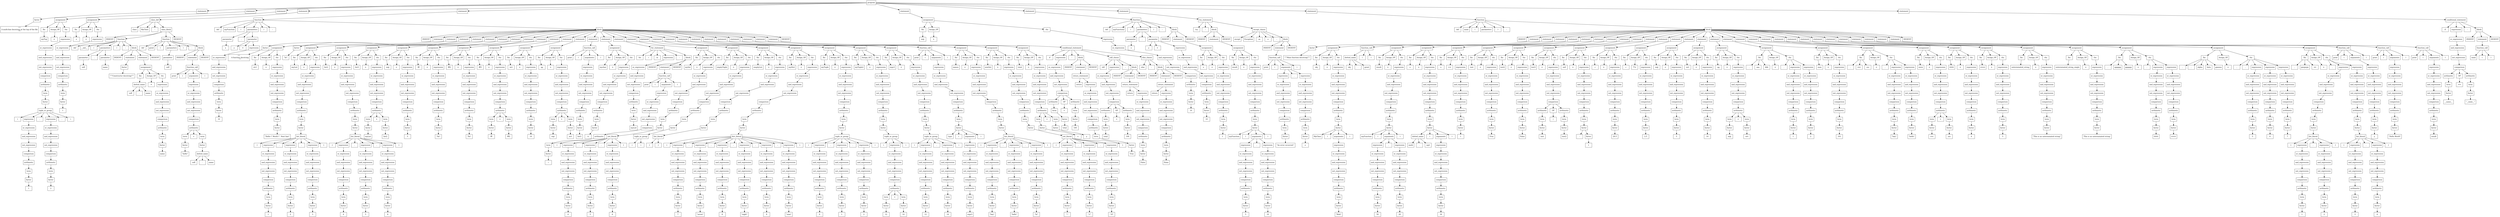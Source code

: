 digraph ParseTree {
    node [shape=box];
    node0 [label="program"];
    node1 [label="statement"];
    node0 -> node1;
    node2 [label="factor"];
    node1 -> node2;
    node3 [label="\"\"\"
A multi-line docstring at the top of the file
\"\"\""];
    node2 -> node3;
    node4 [label="statement"];
    node0 -> node4;
    node5 [label="assignment"];
    node4 -> node5;
    node6 [label="lhs"];
    node5 -> node6;
    node7 [label="myTup"];
    node6 -> node7;
    node8 [label="Assign_OP"];
    node5 -> node8;
    node9 [label="="];
    node8 -> node9;
    node10 [label="rhs"];
    node5 -> node10;
    node11 [label="expression"];
    node10 -> node11;
    node12 [label="or_expression"];
    node11 -> node12;
    node13 [label="and_expression"];
    node12 -> node13;
    node14 [label="not_expression"];
    node13 -> node14;
    node15 [label="comparison"];
    node14 -> node15;
    node16 [label="arithmetic"];
    node15 -> node16;
    node17 [label="term"];
    node16 -> node17;
    node18 [label="factor"];
    node17 -> node18;
    node19 [label="tuple_or_group"];
    node18 -> node19;
    node20 [label="("];
    node19 -> node20;
    node21 [label="expression"];
    node19 -> node21;
    node22 [label="or_expression"];
    node21 -> node22;
    node23 [label="and_expression"];
    node22 -> node23;
    node24 [label="not_expression"];
    node23 -> node24;
    node25 [label="comparison"];
    node24 -> node25;
    node26 [label="arithmetic"];
    node25 -> node26;
    node27 [label="term"];
    node26 -> node27;
    node28 [label="factor"];
    node27 -> node28;
    node29 [label="1"];
    node28 -> node29;
    node30 [label=","];
    node19 -> node30;
    node31 [label="expression"];
    node19 -> node31;
    node32 [label="or_expression"];
    node31 -> node32;
    node33 [label="and_expression"];
    node32 -> node33;
    node34 [label="not_expression"];
    node33 -> node34;
    node35 [label="comparison"];
    node34 -> node35;
    node36 [label="arithmetic"];
    node35 -> node36;
    node37 [label="term"];
    node36 -> node37;
    node38 [label="factor"];
    node37 -> node38;
    node39 [label="2"];
    node38 -> node39;
    node40 [label=","];
    node19 -> node40;
    node41 [label=")"];
    node19 -> node41;
    node42 [label="statement"];
    node0 -> node42;
    node43 [label="assignment"];
    node42 -> node43;
    node44 [label="lhs"];
    node43 -> node44;
    node45 [label="x"];
    node44 -> node45;
    node46 [label="Assign_OP"];
    node43 -> node46;
    node47 [label="="];
    node46 -> node47;
    node48 [label="rhs"];
    node43 -> node48;
    node49 [label="expression"];
    node48 -> node49;
    node50 [label="or_expression"];
    node49 -> node50;
    node51 [label="and_expression"];
    node50 -> node51;
    node52 [label="not_expression"];
    node51 -> node52;
    node53 [label="comparison"];
    node52 -> node53;
    node54 [label="arithmetic"];
    node53 -> node54;
    node55 [label="term"];
    node54 -> node55;
    node56 [label="factor"];
    node55 -> node56;
    node57 [label="1"];
    node56 -> node57;
    node58 [label="statement"];
    node0 -> node58;
    node59 [label="class_def"];
    node58 -> node59;
    node60 [label="class"];
    node59 -> node60;
    node61 [label="MyClass"];
    node59 -> node61;
    node62 [label=":"];
    node59 -> node62;
    node63 [label="class_block"];
    node59 -> node63;
    node64 [label="INDENT"];
    node63 -> node64;
    node65 [label="function"];
    node63 -> node65;
    node66 [label="def"];
    node65 -> node66;
    node67 [label="__init__"];
    node65 -> node67;
    node68 [label="("];
    node65 -> node68;
    node69 [label="parameters"];
    node65 -> node69;
    node70 [label="parameter"];
    node69 -> node70;
    node71 [label="self"];
    node70 -> node71;
    node72 [label=","];
    node69 -> node72;
    node73 [label="parameter"];
    node69 -> node73;
    node74 [label="name"];
    node73 -> node74;
    node75 [label=")"];
    node65 -> node75;
    node76 [label=":"];
    node65 -> node76;
    node77 [label="block"];
    node65 -> node77;
    node78 [label="INDENT"];
    node77 -> node78;
    node79 [label="statement"];
    node77 -> node79;
    node80 [label="factor"];
    node79 -> node80;
    node81 [label="\"\"\"Constructor docstring\"\"\""];
    node80 -> node81;
    node82 [label="statement"];
    node77 -> node82;
    node83 [label="assignment"];
    node82 -> node83;
    node84 [label="lhs"];
    node83 -> node84;
    node85 [label="dotted_name"];
    node84 -> node85;
    node86 [label="self"];
    node85 -> node86;
    node87 [label="."];
    node85 -> node87;
    node88 [label="name"];
    node85 -> node88;
    node89 [label="Assign_OP"];
    node83 -> node89;
    node90 [label="="];
    node89 -> node90;
    node91 [label="rhs"];
    node83 -> node91;
    node92 [label="expression"];
    node91 -> node92;
    node93 [label="or_expression"];
    node92 -> node93;
    node94 [label="and_expression"];
    node93 -> node94;
    node95 [label="not_expression"];
    node94 -> node95;
    node96 [label="comparison"];
    node95 -> node96;
    node97 [label="arithmetic"];
    node96 -> node97;
    node98 [label="term"];
    node97 -> node98;
    node99 [label="factor"];
    node98 -> node99;
    node100 [label="name"];
    node99 -> node100;
    node101 [label="DEDENT"];
    node77 -> node101;
    node102 [label="function"];
    node63 -> node102;
    node103 [label="def"];
    node102 -> node103;
    node104 [label="greet"];
    node102 -> node104;
    node105 [label="("];
    node102 -> node105;
    node106 [label="parameters"];
    node102 -> node106;
    node107 [label="parameter"];
    node106 -> node107;
    node108 [label="self"];
    node107 -> node108;
    node109 [label=")"];
    node102 -> node109;
    node110 [label=":"];
    node102 -> node110;
    node111 [label="block"];
    node102 -> node111;
    node112 [label="INDENT"];
    node111 -> node112;
    node113 [label="statement"];
    node111 -> node113;
    node114 [label="function_call"];
    node113 -> node114;
    node115 [label="print"];
    node114 -> node115;
    node116 [label="("];
    node114 -> node116;
    node117 [label="arguments"];
    node114 -> node117;
    node118 [label="expression"];
    node117 -> node118;
    node119 [label="or_expression"];
    node118 -> node119;
    node120 [label="and_expression"];
    node119 -> node120;
    node121 [label="not_expression"];
    node120 -> node121;
    node122 [label="comparison"];
    node121 -> node122;
    node123 [label="arithmetic"];
    node122 -> node123;
    node124 [label="term"];
    node123 -> node124;
    node125 [label="factor"];
    node124 -> node125;
    node126 [label="\"hello\""];
    node125 -> node126;
    node127 [label="+"];
    node123 -> node127;
    node128 [label="term"];
    node123 -> node128;
    node129 [label="factor"];
    node128 -> node129;
    node130 [label="dotted_name"];
    node129 -> node130;
    node131 [label="self"];
    node130 -> node131;
    node132 [label="."];
    node130 -> node132;
    node133 [label="name"];
    node130 -> node133;
    node134 [label=")"];
    node114 -> node134;
    node135 [label="DEDENT"];
    node111 -> node135;
    node136 [label="DEDENT"];
    node63 -> node136;
    node137 [label="statement"];
    node0 -> node137;
    node138 [label="function"];
    node137 -> node138;
    node139 [label="def"];
    node138 -> node139;
    node140 [label="myFunction"];
    node138 -> node140;
    node141 [label="("];
    node138 -> node141;
    node142 [label="parameters"];
    node138 -> node142;
    node143 [label="parameter"];
    node142 -> node143;
    node144 [label="x"];
    node143 -> node144;
    node145 [label=","];
    node142 -> node145;
    node146 [label="parameter"];
    node142 -> node146;
    node147 [label="y"];
    node146 -> node147;
    node148 [label="="];
    node146 -> node148;
    node149 [label="expression"];
    node146 -> node149;
    node150 [label="or_expression"];
    node149 -> node150;
    node151 [label="and_expression"];
    node150 -> node151;
    node152 [label="not_expression"];
    node151 -> node152;
    node153 [label="comparison"];
    node152 -> node153;
    node154 [label="arithmetic"];
    node153 -> node154;
    node155 [label="term"];
    node154 -> node155;
    node156 [label="factor"];
    node155 -> node156;
    node157 [label="10"];
    node156 -> node157;
    node158 [label=")"];
    node138 -> node158;
    node159 [label=":"];
    node138 -> node159;
    node160 [label="block"];
    node138 -> node160;
    node161 [label="INDENT"];
    node160 -> node161;
    node162 [label="statement"];
    node160 -> node162;
    node163 [label="factor"];
    node162 -> node163;
    node164 [label="\"\"\"
    A function docstring
    \"\"\""];
    node163 -> node164;
    node165 [label="statement"];
    node160 -> node165;
    node166 [label="assignment"];
    node165 -> node166;
    node167 [label="lhs"];
    node166 -> node167;
    node168 [label="str1"];
    node167 -> node168;
    node169 [label="Assign_OP"];
    node166 -> node169;
    node170 [label="="];
    node169 -> node170;
    node171 [label="rhs"];
    node166 -> node171;
    node172 [label="expression"];
    node171 -> node172;
    node173 [label="or_expression"];
    node172 -> node173;
    node174 [label="and_expression"];
    node173 -> node174;
    node175 [label="not_expression"];
    node174 -> node175;
    node176 [label="comparison"];
    node175 -> node176;
    node177 [label="arithmetic"];
    node176 -> node177;
    node178 [label="term"];
    node177 -> node178;
    node179 [label="factor"];
    node178 -> node179;
    node180 [label="\"Hello \\\" World \\\"  Next line\""];
    node179 -> node180;
    node181 [label="statement"];
    node160 -> node181;
    node182 [label="factor"];
    node181 -> node182;
    node183 [label="\"hi\""];
    node182 -> node183;
    node184 [label="statement"];
    node160 -> node184;
    node185 [label="assignment"];
    node184 -> node185;
    node186 [label="lhs"];
    node185 -> node186;
    node187 [label="myList"];
    node186 -> node187;
    node188 [label="Assign_OP"];
    node185 -> node188;
    node189 [label="="];
    node188 -> node189;
    node190 [label="rhs"];
    node185 -> node190;
    node191 [label="expression"];
    node190 -> node191;
    node192 [label="or_expression"];
    node191 -> node192;
    node193 [label="and_expression"];
    node192 -> node193;
    node194 [label="not_expression"];
    node193 -> node194;
    node195 [label="comparison"];
    node194 -> node195;
    node196 [label="arithmetic"];
    node195 -> node196;
    node197 [label="term"];
    node196 -> node197;
    node198 [label="factor"];
    node197 -> node198;
    node199 [label="list_literal"];
    node198 -> node199;
    node200 [label="["];
    node199 -> node200;
    node201 [label="expression"];
    node199 -> node201;
    node202 [label="or_expression"];
    node201 -> node202;
    node203 [label="and_expression"];
    node202 -> node203;
    node204 [label="not_expression"];
    node203 -> node204;
    node205 [label="comparison"];
    node204 -> node205;
    node206 [label="arithmetic"];
    node205 -> node206;
    node207 [label="term"];
    node206 -> node207;
    node208 [label="factor"];
    node207 -> node208;
    node209 [label="1"];
    node208 -> node209;
    node210 [label=","];
    node199 -> node210;
    node211 [label="expression"];
    node199 -> node211;
    node212 [label="or_expression"];
    node211 -> node212;
    node213 [label="and_expression"];
    node212 -> node213;
    node214 [label="not_expression"];
    node213 -> node214;
    node215 [label="comparison"];
    node214 -> node215;
    node216 [label="arithmetic"];
    node215 -> node216;
    node217 [label="term"];
    node216 -> node217;
    node218 [label="factor"];
    node217 -> node218;
    node219 [label="2"];
    node218 -> node219;
    node220 [label=","];
    node199 -> node220;
    node221 [label="expression"];
    node199 -> node221;
    node222 [label="or_expression"];
    node221 -> node222;
    node223 [label="and_expression"];
    node222 -> node223;
    node224 [label="not_expression"];
    node223 -> node224;
    node225 [label="comparison"];
    node224 -> node225;
    node226 [label="arithmetic"];
    node225 -> node226;
    node227 [label="term"];
    node226 -> node227;
    node228 [label="factor"];
    node227 -> node228;
    node229 [label="3"];
    node228 -> node229;
    node230 [label="]"];
    node199 -> node230;
    node231 [label="statement"];
    node160 -> node231;
    node232 [label="assignment"];
    node231 -> node232;
    node233 [label="lhs"];
    node232 -> node233;
    node234 [label="list2"];
    node233 -> node234;
    node235 [label="Assign_OP"];
    node232 -> node235;
    node236 [label="="];
    node235 -> node236;
    node237 [label="rhs"];
    node232 -> node237;
    node238 [label="expression"];
    node237 -> node238;
    node239 [label="or_expression"];
    node238 -> node239;
    node240 [label="and_expression"];
    node239 -> node240;
    node241 [label="not_expression"];
    node240 -> node241;
    node242 [label="comparison"];
    node241 -> node242;
    node243 [label="arithmetic"];
    node242 -> node243;
    node244 [label="term"];
    node243 -> node244;
    node245 [label="factor"];
    node244 -> node245;
    node246 [label="list_literal"];
    node245 -> node246;
    node247 [label="["];
    node246 -> node247;
    node248 [label="expression"];
    node246 -> node248;
    node249 [label="or_expression"];
    node248 -> node249;
    node250 [label="and_expression"];
    node249 -> node250;
    node251 [label="not_expression"];
    node250 -> node251;
    node252 [label="comparison"];
    node251 -> node252;
    node253 [label="arithmetic"];
    node252 -> node253;
    node254 [label="term"];
    node253 -> node254;
    node255 [label="factor"];
    node254 -> node255;
    node256 [label="4"];
    node255 -> node256;
    node257 [label=","];
    node246 -> node257;
    node258 [label="expression"];
    node246 -> node258;
    node259 [label="or_expression"];
    node258 -> node259;
    node260 [label="and_expression"];
    node259 -> node260;
    node261 [label="not_expression"];
    node260 -> node261;
    node262 [label="comparison"];
    node261 -> node262;
    node263 [label="arithmetic"];
    node262 -> node263;
    node264 [label="term"];
    node263 -> node264;
    node265 [label="factor"];
    node264 -> node265;
    node266 [label="5"];
    node265 -> node266;
    node267 [label=","];
    node246 -> node267;
    node268 [label="expression"];
    node246 -> node268;
    node269 [label="or_expression"];
    node268 -> node269;
    node270 [label="and_expression"];
    node269 -> node270;
    node271 [label="not_expression"];
    node270 -> node271;
    node272 [label="comparison"];
    node271 -> node272;
    node273 [label="arithmetic"];
    node272 -> node273;
    node274 [label="term"];
    node273 -> node274;
    node275 [label="factor"];
    node274 -> node275;
    node276 [label="6"];
    node275 -> node276;
    node277 [label="]"];
    node246 -> node277;
    node278 [label="statement"];
    node160 -> node278;
    node279 [label="assignment"];
    node278 -> node279;
    node280 [label="lhs"];
    node279 -> node280;
    node281 [label="list3"];
    node280 -> node281;
    node282 [label="Assign_OP"];
    node279 -> node282;
    node283 [label="="];
    node282 -> node283;
    node284 [label="rhs"];
    node279 -> node284;
    node285 [label="expression"];
    node284 -> node285;
    node286 [label="or_expression"];
    node285 -> node286;
    node287 [label="and_expression"];
    node286 -> node287;
    node288 [label="not_expression"];
    node287 -> node288;
    node289 [label="comparison"];
    node288 -> node289;
    node290 [label="arithmetic"];
    node289 -> node290;
    node291 [label="term"];
    node290 -> node291;
    node292 [label="factor"];
    node291 -> node292;
    node293 [label="myList"];
    node292 -> node293;
    node294 [label="+"];
    node290 -> node294;
    node295 [label="term"];
    node290 -> node295;
    node296 [label="factor"];
    node295 -> node296;
    node297 [label="list2"];
    node296 -> node297;
    node298 [label="statement"];
    node160 -> node298;
    node299 [label="assignment"];
    node298 -> node299;
    node300 [label="lhs"];
    node299 -> node300;
    node301 [label="wqt"];
    node300 -> node301;
    node302 [label="Assign_OP"];
    node299 -> node302;
    node303 [label="="];
    node302 -> node303;
    node304 [label="rhs"];
    node299 -> node304;
    node305 [label="expression"];
    node304 -> node305;
    node306 [label="or_expression"];
    node305 -> node306;
    node307 [label="and_expression"];
    node306 -> node307;
    node308 [label="not_expression"];
    node307 -> node308;
    node309 [label="comparison"];
    node308 -> node309;
    node310 [label="arithmetic"];
    node309 -> node310;
    node311 [label="term"];
    node310 -> node311;
    node312 [label="factor"];
    node311 -> node312;
    node313 [label="5"];
    node312 -> node313;
    node314 [label="statement"];
    node160 -> node314;
    node315 [label="assignment"];
    node314 -> node315;
    node316 [label="lhs"];
    node315 -> node316;
    node317 [label="fff"];
    node316 -> node317;
    node318 [label="Assign_OP"];
    node315 -> node318;
    node319 [label="="];
    node318 -> node319;
    node320 [label="rhs"];
    node315 -> node320;
    node321 [label="expression"];
    node320 -> node321;
    node322 [label="or_expression"];
    node321 -> node322;
    node323 [label="and_expression"];
    node322 -> node323;
    node324 [label="not_expression"];
    node323 -> node324;
    node325 [label="comparison"];
    node324 -> node325;
    node326 [label="arithmetic"];
    node325 -> node326;
    node327 [label="term"];
    node326 -> node327;
    node328 [label="factor"];
    node327 -> node328;
    node329 [label="\"he\""];
    node328 -> node329;
    node330 [label="statement"];
    node160 -> node330;
    node331 [label="assignment"];
    node330 -> node331;
    node332 [label="lhs"];
    node331 -> node332;
    node333 [label="fff2"];
    node332 -> node333;
    node334 [label="Assign_OP"];
    node331 -> node334;
    node335 [label="="];
    node334 -> node335;
    node336 [label="rhs"];
    node331 -> node336;
    node337 [label="expression"];
    node336 -> node337;
    node338 [label="or_expression"];
    node337 -> node338;
    node339 [label="and_expression"];
    node338 -> node339;
    node340 [label="not_expression"];
    node339 -> node340;
    node341 [label="comparison"];
    node340 -> node341;
    node342 [label="arithmetic"];
    node341 -> node342;
    node343 [label="term"];
    node342 -> node343;
    node344 [label="factor"];
    node343 -> node344;
    node345 [label="\"llo\""];
    node344 -> node345;
    node346 [label="statement"];
    node160 -> node346;
    node347 [label="assignment"];
    node346 -> node347;
    node348 [label="lhs"];
    node347 -> node348;
    node349 [label="fff3"];
    node348 -> node349;
    node350 [label="Assign_OP"];
    node347 -> node350;
    node351 [label="="];
    node350 -> node351;
    node352 [label="rhs"];
    node347 -> node352;
    node353 [label="expression"];
    node352 -> node353;
    node354 [label="or_expression"];
    node353 -> node354;
    node355 [label="and_expression"];
    node354 -> node355;
    node356 [label="not_expression"];
    node355 -> node356;
    node357 [label="comparison"];
    node356 -> node357;
    node358 [label="arithmetic"];
    node357 -> node358;
    node359 [label="term"];
    node358 -> node359;
    node360 [label="factor"];
    node359 -> node360;
    node361 [label="fff"];
    node360 -> node361;
    node362 [label="+"];
    node358 -> node362;
    node363 [label="term"];
    node358 -> node363;
    node364 [label="factor"];
    node363 -> node364;
    node365 [label="fff2"];
    node364 -> node365;
    node366 [label="statement"];
    node160 -> node366;
    node367 [label="assignment"];
    node366 -> node367;
    node368 [label="lhs"];
    node367 -> node368;
    node369 [label="wrt"];
    node368 -> node369;
    node370 [label="Assign_OP"];
    node367 -> node370;
    node371 [label="="];
    node370 -> node371;
    node372 [label="rhs"];
    node367 -> node372;
    node373 [label="expression"];
    node372 -> node373;
    node374 [label="or_expression"];
    node373 -> node374;
    node375 [label="and_expression"];
    node374 -> node375;
    node376 [label="not_expression"];
    node375 -> node376;
    node377 [label="comparison"];
    node376 -> node377;
    node378 [label="arithmetic"];
    node377 -> node378;
    node379 [label="term"];
    node378 -> node379;
    node380 [label="factor"];
    node379 -> node380;
    node381 [label="10"];
    node380 -> node381;
    node382 [label="statement"];
    node160 -> node382;
    node383 [label="assignment"];
    node382 -> node383;
    node384 [label="lhs"];
    node383 -> node384;
    node385 [label="qq"];
    node384 -> node385;
    node386 [label="Assign_OP"];
    node383 -> node386;
    node387 [label="="];
    node386 -> node387;
    node388 [label="rhs"];
    node383 -> node388;
    node389 [label="expression"];
    node388 -> node389;
    node390 [label="or_expression"];
    node389 -> node390;
    node391 [label="and_expression"];
    node390 -> node391;
    node392 [label="not_expression"];
    node391 -> node392;
    node393 [label="comparison"];
    node392 -> node393;
    node394 [label="arithmetic"];
    node393 -> node394;
    node395 [label="term"];
    node394 -> node395;
    node396 [label="factor"];
    node395 -> node396;
    node397 [label="wqt"];
    node396 -> node397;
    node398 [label="+"];
    node394 -> node398;
    node399 [label="term"];
    node394 -> node399;
    node400 [label="factor"];
    node399 -> node400;
    node401 [label="wrt"];
    node400 -> node401;
    node402 [label="statement"];
    node160 -> node402;
    node403 [label="function_call"];
    node402 -> node403;
    node404 [label="print"];
    node403 -> node404;
    node405 [label="("];
    node403 -> node405;
    node406 [label="arguments"];
    node403 -> node406;
    node407 [label="expression"];
    node406 -> node407;
    node408 [label="or_expression"];
    node407 -> node408;
    node409 [label="and_expression"];
    node408 -> node409;
    node410 [label="not_expression"];
    node409 -> node410;
    node411 [label="comparison"];
    node410 -> node411;
    node412 [label="arithmetic"];
    node411 -> node412;
    node413 [label="term"];
    node412 -> node413;
    node414 [label="factor"];
    node413 -> node414;
    node415 [label="list3"];
    node414 -> node415;
    node416 [label=")"];
    node403 -> node416;
    node417 [label="statement"];
    node160 -> node417;
    node418 [label="assignment"];
    node417 -> node418;
    node419 [label="lhs"];
    node418 -> node419;
    node420 [label="mychar"];
    node419 -> node420;
    node421 [label="Assign_OP"];
    node418 -> node421;
    node422 [label="="];
    node421 -> node422;
    node423 [label="rhs"];
    node418 -> node423;
    node424 [label="expression"];
    node423 -> node424;
    node425 [label="or_expression"];
    node424 -> node425;
    node426 [label="and_expression"];
    node425 -> node426;
    node427 [label="not_expression"];
    node426 -> node427;
    node428 [label="comparison"];
    node427 -> node428;
    node429 [label="arithmetic"];
    node428 -> node429;
    node430 [label="term"];
    node429 -> node430;
    node431 [label="factor"];
    node430 -> node431;
    node432 [label="'a'"];
    node431 -> node432;
    node433 [label="statement"];
    node160 -> node433;
    node434 [label="for_statement"];
    node433 -> node434;
    node435 [label="for"];
    node434 -> node435;
    node436 [label="i"];
    node434 -> node436;
    node437 [label="in"];
    node434 -> node437;
    node438 [label="expression"];
    node434 -> node438;
    node439 [label="or_expression"];
    node438 -> node439;
    node440 [label="and_expression"];
    node439 -> node440;
    node441 [label="not_expression"];
    node440 -> node441;
    node442 [label="comparison"];
    node441 -> node442;
    node443 [label="arithmetic"];
    node442 -> node443;
    node444 [label="term"];
    node443 -> node444;
    node445 [label="factor"];
    node444 -> node445;
    node446 [label="myList"];
    node445 -> node446;
    node447 [label=":"];
    node434 -> node447;
    node448 [label="block"];
    node434 -> node448;
    node449 [label="INDENT"];
    node448 -> node449;
    node450 [label="statement"];
    node448 -> node450;
    node451 [label="function_call"];
    node450 -> node451;
    node452 [label="print"];
    node451 -> node452;
    node453 [label="("];
    node451 -> node453;
    node454 [label="arguments"];
    node451 -> node454;
    node455 [label="expression"];
    node454 -> node455;
    node456 [label="or_expression"];
    node455 -> node456;
    node457 [label="and_expression"];
    node456 -> node457;
    node458 [label="not_expression"];
    node457 -> node458;
    node459 [label="comparison"];
    node458 -> node459;
    node460 [label="arithmetic"];
    node459 -> node460;
    node461 [label="term"];
    node460 -> node461;
    node462 [label="factor"];
    node461 -> node462;
    node463 [label="i"];
    node462 -> node463;
    node464 [label=")"];
    node451 -> node464;
    node465 [label="DEDENT"];
    node448 -> node465;
    node466 [label="statement"];
    node160 -> node466;
    node467 [label="assignment"];
    node466 -> node467;
    node468 [label="lhs"];
    node467 -> node468;
    node469 [label="mySet"];
    node468 -> node469;
    node470 [label="Assign_OP"];
    node467 -> node470;
    node471 [label="="];
    node470 -> node471;
    node472 [label="rhs"];
    node467 -> node472;
    node473 [label="expression"];
    node472 -> node473;
    node474 [label="or_expression"];
    node473 -> node474;
    node475 [label="and_expression"];
    node474 -> node475;
    node476 [label="not_expression"];
    node475 -> node476;
    node477 [label="comparison"];
    node476 -> node477;
    node478 [label="arithmetic"];
    node477 -> node478;
    node479 [label="term"];
    node478 -> node479;
    node480 [label="factor"];
    node479 -> node480;
    node481 [label="set_literal"];
    node480 -> node481;
    node482 [label="{"];
    node481 -> node482;
    node483 [label="expression"];
    node481 -> node483;
    node484 [label="or_expression"];
    node483 -> node484;
    node485 [label="and_expression"];
    node484 -> node485;
    node486 [label="not_expression"];
    node485 -> node486;
    node487 [label="comparison"];
    node486 -> node487;
    node488 [label="arithmetic"];
    node487 -> node488;
    node489 [label="term"];
    node488 -> node489;
    node490 [label="factor"];
    node489 -> node490;
    node491 [label="4"];
    node490 -> node491;
    node492 [label=","];
    node481 -> node492;
    node493 [label="expression"];
    node481 -> node493;
    node494 [label="or_expression"];
    node493 -> node494;
    node495 [label="and_expression"];
    node494 -> node495;
    node496 [label="not_expression"];
    node495 -> node496;
    node497 [label="comparison"];
    node496 -> node497;
    node498 [label="arithmetic"];
    node497 -> node498;
    node499 [label="term"];
    node498 -> node499;
    node500 [label="factor"];
    node499 -> node500;
    node501 [label="5"];
    node500 -> node501;
    node502 [label=","];
    node481 -> node502;
    node503 [label="expression"];
    node481 -> node503;
    node504 [label="or_expression"];
    node503 -> node504;
    node505 [label="and_expression"];
    node504 -> node505;
    node506 [label="not_expression"];
    node505 -> node506;
    node507 [label="comparison"];
    node506 -> node507;
    node508 [label="arithmetic"];
    node507 -> node508;
    node509 [label="term"];
    node508 -> node509;
    node510 [label="factor"];
    node509 -> node510;
    node511 [label="6"];
    node510 -> node511;
    node512 [label="}"];
    node481 -> node512;
    node513 [label="statement"];
    node160 -> node513;
    node514 [label="assignment"];
    node513 -> node514;
    node515 [label="lhs"];
    node514 -> node515;
    node516 [label="emptyTuple"];
    node515 -> node516;
    node517 [label="Assign_OP"];
    node514 -> node517;
    node518 [label="="];
    node517 -> node518;
    node519 [label="rhs"];
    node514 -> node519;
    node520 [label="expression"];
    node519 -> node520;
    node521 [label="or_expression"];
    node520 -> node521;
    node522 [label="and_expression"];
    node521 -> node522;
    node523 [label="not_expression"];
    node522 -> node523;
    node524 [label="comparison"];
    node523 -> node524;
    node525 [label="arithmetic"];
    node524 -> node525;
    node526 [label="term"];
    node525 -> node526;
    node527 [label="factor"];
    node526 -> node527;
    node528 [label="tuple_or_group"];
    node527 -> node528;
    node529 [label="("];
    node528 -> node529;
    node530 [label=")"];
    node528 -> node530;
    node531 [label="statement"];
    node160 -> node531;
    node532 [label="assignment"];
    node531 -> node532;
    node533 [label="lhs"];
    node532 -> node533;
    node534 [label="emptyList"];
    node533 -> node534;
    node535 [label="Assign_OP"];
    node532 -> node535;
    node536 [label="="];
    node535 -> node536;
    node537 [label="rhs"];
    node532 -> node537;
    node538 [label="expression"];
    node537 -> node538;
    node539 [label="or_expression"];
    node538 -> node539;
    node540 [label="and_expression"];
    node539 -> node540;
    node541 [label="not_expression"];
    node540 -> node541;
    node542 [label="comparison"];
    node541 -> node542;
    node543 [label="arithmetic"];
    node542 -> node543;
    node544 [label="term"];
    node543 -> node544;
    node545 [label="factor"];
    node544 -> node545;
    node546 [label="list_literal"];
    node545 -> node546;
    node547 [label="["];
    node546 -> node547;
    node548 [label="]"];
    node546 -> node548;
    node549 [label="statement"];
    node160 -> node549;
    node550 [label="assignment"];
    node549 -> node550;
    node551 [label="lhs"];
    node550 -> node551;
    node552 [label="myDict"];
    node551 -> node552;
    node553 [label="Assign_OP"];
    node550 -> node553;
    node554 [label="="];
    node553 -> node554;
    node555 [label="rhs"];
    node550 -> node555;
    node556 [label="expression"];
    node555 -> node556;
    node557 [label="or_expression"];
    node556 -> node557;
    node558 [label="and_expression"];
    node557 -> node558;
    node559 [label="not_expression"];
    node558 -> node559;
    node560 [label="comparison"];
    node559 -> node560;
    node561 [label="arithmetic"];
    node560 -> node561;
    node562 [label="term"];
    node561 -> node562;
    node563 [label="factor"];
    node562 -> node563;
    node564 [label="dict_literal"];
    node563 -> node564;
    node565 [label="{"];
    node564 -> node565;
    node566 [label="expression"];
    node564 -> node566;
    node567 [label="or_expression"];
    node566 -> node567;
    node568 [label="and_expression"];
    node567 -> node568;
    node569 [label="not_expression"];
    node568 -> node569;
    node570 [label="comparison"];
    node569 -> node570;
    node571 [label="arithmetic"];
    node570 -> node571;
    node572 [label="term"];
    node571 -> node572;
    node573 [label="factor"];
    node572 -> node573;
    node574 [label="7"];
    node573 -> node574;
    node575 [label=":"];
    node564 -> node575;
    node576 [label="expression"];
    node564 -> node576;
    node577 [label="or_expression"];
    node576 -> node577;
    node578 [label="and_expression"];
    node577 -> node578;
    node579 [label="not_expression"];
    node578 -> node579;
    node580 [label="comparison"];
    node579 -> node580;
    node581 [label="arithmetic"];
    node580 -> node581;
    node582 [label="term"];
    node581 -> node582;
    node583 [label="factor"];
    node582 -> node583;
    node584 [label="\"seven\""];
    node583 -> node584;
    node585 [label=","];
    node564 -> node585;
    node586 [label="expression"];
    node564 -> node586;
    node587 [label="or_expression"];
    node586 -> node587;
    node588 [label="and_expression"];
    node587 -> node588;
    node589 [label="not_expression"];
    node588 -> node589;
    node590 [label="comparison"];
    node589 -> node590;
    node591 [label="arithmetic"];
    node590 -> node591;
    node592 [label="term"];
    node591 -> node592;
    node593 [label="factor"];
    node592 -> node593;
    node594 [label="8"];
    node593 -> node594;
    node595 [label=":"];
    node564 -> node595;
    node596 [label="expression"];
    node564 -> node596;
    node597 [label="or_expression"];
    node596 -> node597;
    node598 [label="and_expression"];
    node597 -> node598;
    node599 [label="not_expression"];
    node598 -> node599;
    node600 [label="comparison"];
    node599 -> node600;
    node601 [label="arithmetic"];
    node600 -> node601;
    node602 [label="term"];
    node601 -> node602;
    node603 [label="factor"];
    node602 -> node603;
    node604 [label="\"eight\""];
    node603 -> node604;
    node605 [label=","];
    node564 -> node605;
    node606 [label="expression"];
    node564 -> node606;
    node607 [label="or_expression"];
    node606 -> node607;
    node608 [label="and_expression"];
    node607 -> node608;
    node609 [label="not_expression"];
    node608 -> node609;
    node610 [label="comparison"];
    node609 -> node610;
    node611 [label="arithmetic"];
    node610 -> node611;
    node612 [label="term"];
    node611 -> node612;
    node613 [label="factor"];
    node612 -> node613;
    node614 [label="9"];
    node613 -> node614;
    node615 [label=":"];
    node564 -> node615;
    node616 [label="expression"];
    node564 -> node616;
    node617 [label="or_expression"];
    node616 -> node617;
    node618 [label="and_expression"];
    node617 -> node618;
    node619 [label="not_expression"];
    node618 -> node619;
    node620 [label="comparison"];
    node619 -> node620;
    node621 [label="arithmetic"];
    node620 -> node621;
    node622 [label="term"];
    node621 -> node622;
    node623 [label="factor"];
    node622 -> node623;
    node624 [label="\"nine\""];
    node623 -> node624;
    node625 [label="}"];
    node564 -> node625;
    node626 [label="statement"];
    node160 -> node626;
    node627 [label="assignment"];
    node626 -> node627;
    node628 [label="lhs"];
    node627 -> node628;
    node629 [label="myTuple"];
    node628 -> node629;
    node630 [label="Assign_OP"];
    node627 -> node630;
    node631 [label="="];
    node630 -> node631;
    node632 [label="rhs"];
    node627 -> node632;
    node633 [label="expression"];
    node632 -> node633;
    node634 [label="or_expression"];
    node633 -> node634;
    node635 [label="and_expression"];
    node634 -> node635;
    node636 [label="not_expression"];
    node635 -> node636;
    node637 [label="comparison"];
    node636 -> node637;
    node638 [label="arithmetic"];
    node637 -> node638;
    node639 [label="term"];
    node638 -> node639;
    node640 [label="factor"];
    node639 -> node640;
    node641 [label="tuple_or_group"];
    node640 -> node641;
    node642 [label="("];
    node641 -> node642;
    node643 [label="expression"];
    node641 -> node643;
    node644 [label="or_expression"];
    node643 -> node644;
    node645 [label="and_expression"];
    node644 -> node645;
    node646 [label="not_expression"];
    node645 -> node646;
    node647 [label="comparison"];
    node646 -> node647;
    node648 [label="arithmetic"];
    node647 -> node648;
    node649 [label="term"];
    node648 -> node649;
    node650 [label="factor"];
    node649 -> node650;
    node651 [label="0"];
    node650 -> node651;
    node652 [label=","];
    node641 -> node652;
    node653 [label="expression"];
    node641 -> node653;
    node654 [label="or_expression"];
    node653 -> node654;
    node655 [label="and_expression"];
    node654 -> node655;
    node656 [label="not_expression"];
    node655 -> node656;
    node657 [label="comparison"];
    node656 -> node657;
    node658 [label="arithmetic"];
    node657 -> node658;
    node659 [label="term"];
    node658 -> node659;
    node660 [label="factor"];
    node659 -> node660;
    node661 [label="1"];
    node660 -> node661;
    node662 [label=","];
    node641 -> node662;
    node663 [label="expression"];
    node641 -> node663;
    node664 [label="or_expression"];
    node663 -> node664;
    node665 [label="and_expression"];
    node664 -> node665;
    node666 [label="not_expression"];
    node665 -> node666;
    node667 [label="comparison"];
    node666 -> node667;
    node668 [label="arithmetic"];
    node667 -> node668;
    node669 [label="term"];
    node668 -> node669;
    node670 [label="factor"];
    node669 -> node670;
    node671 [label="2"];
    node670 -> node671;
    node672 [label=")"];
    node641 -> node672;
    node673 [label="statement"];
    node160 -> node673;
    node674 [label="assignment"];
    node673 -> node674;
    node675 [label="lhs"];
    node674 -> node675;
    node676 [label="myTuple2"];
    node675 -> node676;
    node677 [label="Assign_OP"];
    node674 -> node677;
    node678 [label="="];
    node677 -> node678;
    node679 [label="rhs"];
    node674 -> node679;
    node680 [label="expression"];
    node679 -> node680;
    node681 [label="or_expression"];
    node680 -> node681;
    node682 [label="and_expression"];
    node681 -> node682;
    node683 [label="not_expression"];
    node682 -> node683;
    node684 [label="comparison"];
    node683 -> node684;
    node685 [label="arithmetic"];
    node684 -> node685;
    node686 [label="term"];
    node685 -> node686;
    node687 [label="factor"];
    node686 -> node687;
    node688 [label="tuple_or_group"];
    node687 -> node688;
    node689 [label="("];
    node688 -> node689;
    node690 [label="expression"];
    node688 -> node690;
    node691 [label="or_expression"];
    node690 -> node691;
    node692 [label="and_expression"];
    node691 -> node692;
    node693 [label="not_expression"];
    node692 -> node693;
    node694 [label="comparison"];
    node693 -> node694;
    node695 [label="arithmetic"];
    node694 -> node695;
    node696 [label="term"];
    node695 -> node696;
    node697 [label="factor"];
    node696 -> node697;
    node698 [label="12"];
    node697 -> node698;
    node699 [label="+"];
    node695 -> node699;
    node700 [label="term"];
    node695 -> node700;
    node701 [label="factor"];
    node700 -> node701;
    node702 [label="14"];
    node701 -> node702;
    node703 [label=")"];
    node688 -> node703;
    node704 [label="statement"];
    node160 -> node704;
    node705 [label="assignment"];
    node704 -> node705;
    node706 [label="lhs"];
    node705 -> node706;
    node707 [label="expr3"];
    node706 -> node707;
    node708 [label="Assign_OP"];
    node705 -> node708;
    node709 [label="="];
    node708 -> node709;
    node710 [label="rhs"];
    node705 -> node710;
    node711 [label="expression"];
    node710 -> node711;
    node712 [label="or_expression"];
    node711 -> node712;
    node713 [label="and_expression"];
    node712 -> node713;
    node714 [label="not_expression"];
    node713 -> node714;
    node715 [label="comparison"];
    node714 -> node715;
    node716 [label="arithmetic"];
    node715 -> node716;
    node717 [label="term"];
    node716 -> node717;
    node718 [label="factor"];
    node717 -> node718;
    node719 [label="tuple_or_group"];
    node718 -> node719;
    node720 [label="("];
    node719 -> node720;
    node721 [label="expression"];
    node719 -> node721;
    node722 [label="or_expression"];
    node721 -> node722;
    node723 [label="and_expression"];
    node722 -> node723;
    node724 [label="not_expression"];
    node723 -> node724;
    node725 [label="comparison"];
    node724 -> node725;
    node726 [label="arithmetic"];
    node725 -> node726;
    node727 [label="term"];
    node726 -> node727;
    node728 [label="factor"];
    node727 -> node728;
    node729 [label="12"];
    node728 -> node729;
    node730 [label=","];
    node719 -> node730;
    node731 [label="expression"];
    node719 -> node731;
    node732 [label="or_expression"];
    node731 -> node732;
    node733 [label="and_expression"];
    node732 -> node733;
    node734 [label="not_expression"];
    node733 -> node734;
    node735 [label="comparison"];
    node734 -> node735;
    node736 [label="arithmetic"];
    node735 -> node736;
    node737 [label="term"];
    node736 -> node737;
    node738 [label="factor"];
    node737 -> node738;
    node739 [label="14"];
    node738 -> node739;
    node740 [label=")"];
    node719 -> node740;
    node741 [label="statement"];
    node160 -> node741;
    node742 [label="function_call"];
    node741 -> node742;
    node743 [label="print"];
    node742 -> node743;
    node744 [label="("];
    node742 -> node744;
    node745 [label="arguments"];
    node742 -> node745;
    node746 [label="expression"];
    node745 -> node746;
    node747 [label="or_expression"];
    node746 -> node747;
    node748 [label="and_expression"];
    node747 -> node748;
    node749 [label="not_expression"];
    node748 -> node749;
    node750 [label="comparison"];
    node749 -> node750;
    node751 [label="arithmetic"];
    node750 -> node751;
    node752 [label="term"];
    node751 -> node752;
    node753 [label="factor"];
    node752 -> node753;
    node754 [label="type"];
    node753 -> node754;
    node755 [label="("];
    node753 -> node755;
    node756 [label="arguments"];
    node753 -> node756;
    node757 [label="expression"];
    node756 -> node757;
    node758 [label="or_expression"];
    node757 -> node758;
    node759 [label="and_expression"];
    node758 -> node759;
    node760 [label="not_expression"];
    node759 -> node760;
    node761 [label="comparison"];
    node760 -> node761;
    node762 [label="arithmetic"];
    node761 -> node762;
    node763 [label="term"];
    node762 -> node763;
    node764 [label="factor"];
    node763 -> node764;
    node765 [label="expr3"];
    node764 -> node765;
    node766 [label=")"];
    node753 -> node766;
    node767 [label=")"];
    node742 -> node767;
    node768 [label="statement"];
    node160 -> node768;
    node769 [label="assignment"];
    node768 -> node769;
    node770 [label="lhs"];
    node769 -> node770;
    node771 [label="names"];
    node770 -> node771;
    node772 [label="Assign_OP"];
    node769 -> node772;
    node773 [label="="];
    node772 -> node773;
    node774 [label="rhs"];
    node769 -> node774;
    node775 [label="expression"];
    node774 -> node775;
    node776 [label="or_expression"];
    node775 -> node776;
    node777 [label="and_expression"];
    node776 -> node777;
    node778 [label="not_expression"];
    node777 -> node778;
    node779 [label="comparison"];
    node778 -> node779;
    node780 [label="arithmetic"];
    node779 -> node780;
    node781 [label="term"];
    node780 -> node781;
    node782 [label="factor"];
    node781 -> node782;
    node783 [label="list_literal"];
    node782 -> node783;
    node784 [label="["];
    node783 -> node784;
    node785 [label="expression"];
    node783 -> node785;
    node786 [label="or_expression"];
    node785 -> node786;
    node787 [label="and_expression"];
    node786 -> node787;
    node788 [label="not_expression"];
    node787 -> node788;
    node789 [label="comparison"];
    node788 -> node789;
    node790 [label="arithmetic"];
    node789 -> node790;
    node791 [label="term"];
    node790 -> node791;
    node792 [label="factor"];
    node791 -> node792;
    node793 [label="\"hey\""];
    node792 -> node793;
    node794 [label=","];
    node783 -> node794;
    node795 [label="expression"];
    node783 -> node795;
    node796 [label="or_expression"];
    node795 -> node796;
    node797 [label="and_expression"];
    node796 -> node797;
    node798 [label="not_expression"];
    node797 -> node798;
    node799 [label="comparison"];
    node798 -> node799;
    node800 [label="arithmetic"];
    node799 -> node800;
    node801 [label="term"];
    node800 -> node801;
    node802 [label="factor"];
    node801 -> node802;
    node803 [label="\"hello\""];
    node802 -> node803;
    node804 [label=","];
    node783 -> node804;
    node805 [label="expression"];
    node783 -> node805;
    node806 [label="or_expression"];
    node805 -> node806;
    node807 [label="and_expression"];
    node806 -> node807;
    node808 [label="not_expression"];
    node807 -> node808;
    node809 [label="comparison"];
    node808 -> node809;
    node810 [label="arithmetic"];
    node809 -> node810;
    node811 [label="term"];
    node810 -> node811;
    node812 [label="factor"];
    node811 -> node812;
    node813 [label="\"hi\""];
    node812 -> node813;
    node814 [label="]"];
    node783 -> node814;
    node815 [label="statement"];
    node160 -> node815;
    node816 [label="assignment"];
    node815 -> node816;
    node817 [label="lhs"];
    node816 -> node817;
    node818 [label="newSet"];
    node817 -> node818;
    node819 [label="Assign_OP"];
    node816 -> node819;
    node820 [label="="];
    node819 -> node820;
    node821 [label="rhs"];
    node816 -> node821;
    node822 [label="expression"];
    node821 -> node822;
    node823 [label="or_expression"];
    node822 -> node823;
    node824 [label="and_expression"];
    node823 -> node824;
    node825 [label="not_expression"];
    node824 -> node825;
    node826 [label="comparison"];
    node825 -> node826;
    node827 [label="arithmetic"];
    node826 -> node827;
    node828 [label="term"];
    node827 -> node828;
    node829 [label="factor"];
    node828 -> node829;
    node830 [label="set_literal"];
    node829 -> node830;
    node831 [label="{"];
    node830 -> node831;
    node832 [label="expression"];
    node830 -> node832;
    node833 [label="or_expression"];
    node832 -> node833;
    node834 [label="and_expression"];
    node833 -> node834;
    node835 [label="not_expression"];
    node834 -> node835;
    node836 [label="comparison"];
    node835 -> node836;
    node837 [label="arithmetic"];
    node836 -> node837;
    node838 [label="term"];
    node837 -> node838;
    node839 [label="factor"];
    node838 -> node839;
    node840 [label="\":\""];
    node839 -> node840;
    node841 [label=","];
    node830 -> node841;
    node842 [label="expression"];
    node830 -> node842;
    node843 [label="or_expression"];
    node842 -> node843;
    node844 [label="and_expression"];
    node843 -> node844;
    node845 [label="not_expression"];
    node844 -> node845;
    node846 [label="comparison"];
    node845 -> node846;
    node847 [label="arithmetic"];
    node846 -> node847;
    node848 [label="term"];
    node847 -> node848;
    node849 [label="factor"];
    node848 -> node849;
    node850 [label="\":(\""];
    node849 -> node850;
    node851 [label=","];
    node830 -> node851;
    node852 [label="expression"];
    node830 -> node852;
    node853 [label="or_expression"];
    node852 -> node853;
    node854 [label="and_expression"];
    node853 -> node854;
    node855 [label="not_expression"];
    node854 -> node855;
    node856 [label="comparison"];
    node855 -> node856;
    node857 [label="arithmetic"];
    node856 -> node857;
    node858 [label="term"];
    node857 -> node858;
    node859 [label="factor"];
    node858 -> node859;
    node860 [label="\":D\""];
    node859 -> node860;
    node861 [label="}"];
    node830 -> node861;
    node862 [label="statement"];
    node160 -> node862;
    node863 [label="assignment"];
    node862 -> node863;
    node864 [label="lhs"];
    node863 -> node864;
    node865 [label="total"];
    node864 -> node865;
    node866 [label="Assign_OP"];
    node863 -> node866;
    node867 [label="="];
    node866 -> node867;
    node868 [label="rhs"];
    node863 -> node868;
    node869 [label="expression"];
    node868 -> node869;
    node870 [label="or_expression"];
    node869 -> node870;
    node871 [label="and_expression"];
    node870 -> node871;
    node872 [label="not_expression"];
    node871 -> node872;
    node873 [label="comparison"];
    node872 -> node873;
    node874 [label="arithmetic"];
    node873 -> node874;
    node875 [label="term"];
    node874 -> node875;
    node876 [label="factor"];
    node875 -> node876;
    node877 [label="x"];
    node876 -> node877;
    node878 [label="+"];
    node874 -> node878;
    node879 [label="term"];
    node874 -> node879;
    node880 [label="factor"];
    node879 -> node880;
    node881 [label="y"];
    node880 -> node881;
    node882 [label="statement"];
    node160 -> node882;
    node883 [label="conditional_statement"];
    node882 -> node883;
    node884 [label="if"];
    node883 -> node884;
    node885 [label="expression"];
    node883 -> node885;
    node886 [label="or_expression"];
    node885 -> node886;
    node887 [label="and_expression"];
    node886 -> node887;
    node888 [label="not_expression"];
    node887 -> node888;
    node889 [label="comparison"];
    node888 -> node889;
    node890 [label="arithmetic"];
    node889 -> node890;
    node891 [label="term"];
    node890 -> node891;
    node892 [label="factor"];
    node891 -> node892;
    node893 [label="total"];
    node892 -> node893;
    node894 [label="OP"];
    node889 -> node894;
    node895 [label=">"];
    node894 -> node895;
    node896 [label="arithmetic"];
    node889 -> node896;
    node897 [label="term"];
    node896 -> node897;
    node898 [label="factor"];
    node897 -> node898;
    node899 [label="100"];
    node898 -> node899;
    node900 [label=":"];
    node883 -> node900;
    node901 [label="block"];
    node883 -> node901;
    node902 [label="INDENT"];
    node901 -> node902;
    node903 [label="statement"];
    node901 -> node903;
    node904 [label="return_statement"];
    node903 -> node904;
    node905 [label="return"];
    node904 -> node905;
    node906 [label="expression"];
    node904 -> node906;
    node907 [label="or_expression"];
    node906 -> node907;
    node908 [label="and_expression"];
    node907 -> node908;
    node909 [label="not_expression"];
    node908 -> node909;
    node910 [label="comparison"];
    node909 -> node910;
    node911 [label="arithmetic"];
    node910 -> node911;
    node912 [label="term"];
    node911 -> node912;
    node913 [label="factor"];
    node912 -> node913;
    node914 [label="True"];
    node913 -> node914;
    node915 [label="DEDENT"];
    node901 -> node915;
    node916 [label="elif_clause"];
    node883 -> node916;
    node917 [label="elif"];
    node916 -> node917;
    node918 [label="expression"];
    node916 -> node918;
    node919 [label="or_expression"];
    node918 -> node919;
    node920 [label="and_expression"];
    node919 -> node920;
    node921 [label="not_expression"];
    node920 -> node921;
    node922 [label="comparison"];
    node921 -> node922;
    node923 [label="arithmetic"];
    node922 -> node923;
    node924 [label="term"];
    node923 -> node924;
    node925 [label="factor"];
    node924 -> node925;
    node926 [label="total"];
    node925 -> node926;
    node927 [label="OP"];
    node922 -> node927;
    node928 [label="<"];
    node927 -> node928;
    node929 [label="arithmetic"];
    node922 -> node929;
    node930 [label="term"];
    node929 -> node930;
    node931 [label="factor"];
    node930 -> node931;
    node932 [label="100"];
    node931 -> node932;
    node933 [label=":"];
    node916 -> node933;
    node934 [label="block"];
    node916 -> node934;
    node935 [label="INDENT"];
    node934 -> node935;
    node936 [label="statement"];
    node934 -> node936;
    node937 [label="return_statement"];
    node936 -> node937;
    node938 [label="return"];
    node937 -> node938;
    node939 [label="expression"];
    node937 -> node939;
    node940 [label="or_expression"];
    node939 -> node940;
    node941 [label="and_expression"];
    node940 -> node941;
    node942 [label="not_expression"];
    node941 -> node942;
    node943 [label="comparison"];
    node942 -> node943;
    node944 [label="arithmetic"];
    node943 -> node944;
    node945 [label="term"];
    node944 -> node945;
    node946 [label="factor"];
    node945 -> node946;
    node947 [label="False"];
    node946 -> node947;
    node948 [label="DEDENT"];
    node934 -> node948;
    node949 [label="else_clause"];
    node883 -> node949;
    node950 [label="else"];
    node949 -> node950;
    node951 [label=":"];
    node949 -> node951;
    node952 [label="block"];
    node949 -> node952;
    node953 [label="INDENT"];
    node952 -> node953;
    node954 [label="statement"];
    node952 -> node954;
    node955 [label="return_statement"];
    node954 -> node955;
    node956 [label="return"];
    node955 -> node956;
    node957 [label="expression"];
    node955 -> node957;
    node958 [label="or_expression"];
    node957 -> node958;
    node959 [label="and_expression"];
    node958 -> node959;
    node960 [label="not_expression"];
    node959 -> node960;
    node961 [label="comparison"];
    node960 -> node961;
    node962 [label="arithmetic"];
    node961 -> node962;
    node963 [label="term"];
    node962 -> node963;
    node964 [label="factor"];
    node963 -> node964;
    node965 [label="None"];
    node964 -> node965;
    node966 [label="DEDENT"];
    node952 -> node966;
    node967 [label="DEDENT"];
    node160 -> node967;
    node968 [label="statement"];
    node0 -> node968;
    node969 [label="assignment"];
    node968 -> node969;
    node970 [label="lhs"];
    node969 -> node970;
    node971 [label="wqt"];
    node970 -> node971;
    node972 [label="Assign_OP"];
    node969 -> node972;
    node973 [label="="];
    node972 -> node973;
    node974 [label="rhs"];
    node969 -> node974;
    node975 [label="expression"];
    node974 -> node975;
    node976 [label="or_expression"];
    node975 -> node976;
    node977 [label="and_expression"];
    node976 -> node977;
    node978 [label="not_expression"];
    node977 -> node978;
    node979 [label="comparison"];
    node978 -> node979;
    node980 [label="arithmetic"];
    node979 -> node980;
    node981 [label="term"];
    node980 -> node981;
    node982 [label="factor"];
    node981 -> node982;
    node983 [label="10"];
    node982 -> node983;
    node984 [label="statement"];
    node0 -> node984;
    node985 [label="function"];
    node984 -> node985;
    node986 [label="def"];
    node985 -> node986;
    node987 [label="myFunction2"];
    node985 -> node987;
    node988 [label="("];
    node985 -> node988;
    node989 [label="parameters"];
    node985 -> node989;
    node990 [label="parameter"];
    node989 -> node990;
    node991 [label="x"];
    node990 -> node991;
    node992 [label=","];
    node989 -> node992;
    node993 [label="parameter"];
    node989 -> node993;
    node994 [label="y"];
    node993 -> node994;
    node995 [label="="];
    node993 -> node995;
    node996 [label="expression"];
    node993 -> node996;
    node997 [label="or_expression"];
    node996 -> node997;
    node998 [label="and_expression"];
    node997 -> node998;
    node999 [label="not_expression"];
    node998 -> node999;
    node1000 [label="comparison"];
    node999 -> node1000;
    node1001 [label="arithmetic"];
    node1000 -> node1001;
    node1002 [label="term"];
    node1001 -> node1002;
    node1003 [label="factor"];
    node1002 -> node1003;
    node1004 [label="10"];
    node1003 -> node1004;
    node1005 [label=")"];
    node985 -> node1005;
    node1006 [label=":"];
    node985 -> node1006;
    node1007 [label="block"];
    node985 -> node1007;
    node1008 [label="INDENT"];
    node1007 -> node1008;
    node1009 [label="statement"];
    node1007 -> node1009;
    node1010 [label="assignment"];
    node1009 -> node1010;
    node1011 [label="lhs"];
    node1010 -> node1011;
    node1012 [label="x"];
    node1011 -> node1012;
    node1013 [label="Assign_OP"];
    node1010 -> node1013;
    node1014 [label="="];
    node1013 -> node1014;
    node1015 [label="rhs"];
    node1010 -> node1015;
    node1016 [label="expression"];
    node1015 -> node1016;
    node1017 [label="or_expression"];
    node1016 -> node1017;
    node1018 [label="and_expression"];
    node1017 -> node1018;
    node1019 [label="not_expression"];
    node1018 -> node1019;
    node1020 [label="comparison"];
    node1019 -> node1020;
    node1021 [label="arithmetic"];
    node1020 -> node1021;
    node1022 [label="term"];
    node1021 -> node1022;
    node1023 [label="factor"];
    node1022 -> node1023;
    node1024 [label="1"];
    node1023 -> node1024;
    node1025 [label="DEDENT"];
    node1007 -> node1025;
    node1026 [label="statement"];
    node0 -> node1026;
    node1027 [label="try_statement"];
    node1026 -> node1027;
    node1028 [label="try"];
    node1027 -> node1028;
    node1029 [label=":"];
    node1027 -> node1029;
    node1030 [label="block"];
    node1027 -> node1030;
    node1031 [label="INDENT"];
    node1030 -> node1031;
    node1032 [label="statement"];
    node1030 -> node1032;
    node1033 [label="assignment"];
    node1032 -> node1033;
    node1034 [label="lhs"];
    node1033 -> node1034;
    node1035 [label="result"];
    node1034 -> node1035;
    node1036 [label="Assign_OP"];
    node1033 -> node1036;
    node1037 [label="="];
    node1036 -> node1037;
    node1038 [label="rhs"];
    node1033 -> node1038;
    node1039 [label="expression"];
    node1038 -> node1039;
    node1040 [label="or_expression"];
    node1039 -> node1040;
    node1041 [label="and_expression"];
    node1040 -> node1041;
    node1042 [label="not_expression"];
    node1041 -> node1042;
    node1043 [label="comparison"];
    node1042 -> node1043;
    node1044 [label="arithmetic"];
    node1043 -> node1044;
    node1045 [label="term"];
    node1044 -> node1045;
    node1046 [label="factor"];
    node1045 -> node1046;
    node1047 [label="myFunction"];
    node1046 -> node1047;
    node1048 [label="("];
    node1046 -> node1048;
    node1049 [label="arguments"];
    node1046 -> node1049;
    node1050 [label="expression"];
    node1049 -> node1050;
    node1051 [label="or_expression"];
    node1050 -> node1051;
    node1052 [label="and_expression"];
    node1051 -> node1052;
    node1053 [label="not_expression"];
    node1052 -> node1053;
    node1054 [label="comparison"];
    node1053 -> node1054;
    node1055 [label="arithmetic"];
    node1054 -> node1055;
    node1056 [label="term"];
    node1055 -> node1056;
    node1057 [label="factor"];
    node1056 -> node1057;
    node1058 [label="5"];
    node1057 -> node1058;
    node1059 [label=","];
    node1049 -> node1059;
    node1060 [label="expression"];
    node1049 -> node1060;
    node1061 [label="or_expression"];
    node1060 -> node1061;
    node1062 [label="and_expression"];
    node1061 -> node1062;
    node1063 [label="not_expression"];
    node1062 -> node1063;
    node1064 [label="comparison"];
    node1063 -> node1064;
    node1065 [label="arithmetic"];
    node1064 -> node1065;
    node1066 [label="term"];
    node1065 -> node1066;
    node1067 [label="factor"];
    node1066 -> node1067;
    node1068 [label="10"];
    node1067 -> node1068;
    node1069 [label=")"];
    node1046 -> node1069;
    node1070 [label="DEDENT"];
    node1030 -> node1070;
    node1071 [label="except_clause"];
    node1027 -> node1071;
    node1072 [label="except"];
    node1071 -> node1072;
    node1073 [label="Exception"];
    node1071 -> node1073;
    node1074 [label="as"];
    node1071 -> node1074;
    node1075 [label="e"];
    node1071 -> node1075;
    node1076 [label=":"];
    node1071 -> node1076;
    node1077 [label="block"];
    node1071 -> node1077;
    node1078 [label="INDENT"];
    node1077 -> node1078;
    node1079 [label="statement"];
    node1077 -> node1079;
    node1080 [label="function_call"];
    node1079 -> node1080;
    node1081 [label="print"];
    node1080 -> node1081;
    node1082 [label="("];
    node1080 -> node1082;
    node1083 [label="arguments"];
    node1080 -> node1083;
    node1084 [label="expression"];
    node1083 -> node1084;
    node1085 [label="or_expression"];
    node1084 -> node1085;
    node1086 [label="and_expression"];
    node1085 -> node1086;
    node1087 [label="not_expression"];
    node1086 -> node1087;
    node1088 [label="comparison"];
    node1087 -> node1088;
    node1089 [label="arithmetic"];
    node1088 -> node1089;
    node1090 [label="term"];
    node1089 -> node1090;
    node1091 [label="factor"];
    node1090 -> node1091;
    node1092 [label="\"An error occurred:\""];
    node1091 -> node1092;
    node1093 [label=","];
    node1083 -> node1093;
    node1094 [label="expression"];
    node1083 -> node1094;
    node1095 [label="or_expression"];
    node1094 -> node1095;
    node1096 [label="and_expression"];
    node1095 -> node1096;
    node1097 [label="not_expression"];
    node1096 -> node1097;
    node1098 [label="comparison"];
    node1097 -> node1098;
    node1099 [label="arithmetic"];
    node1098 -> node1099;
    node1100 [label="term"];
    node1099 -> node1100;
    node1101 [label="factor"];
    node1100 -> node1101;
    node1102 [label="e"];
    node1101 -> node1102;
    node1103 [label=")"];
    node1080 -> node1103;
    node1104 [label="DEDENT"];
    node1077 -> node1104;
    node1105 [label="statement"];
    node0 -> node1105;
    node1106 [label="function"];
    node1105 -> node1106;
    node1107 [label="def"];
    node1106 -> node1107;
    node1108 [label="main"];
    node1106 -> node1108;
    node1109 [label="("];
    node1106 -> node1109;
    node1110 [label="parameters"];
    node1106 -> node1110;
    node1111 [label=")"];
    node1106 -> node1111;
    node1112 [label=":"];
    node1106 -> node1112;
    node1113 [label="block"];
    node1106 -> node1113;
    node1114 [label="INDENT"];
    node1113 -> node1114;
    node1115 [label="statement"];
    node1113 -> node1115;
    node1116 [label="factor"];
    node1115 -> node1116;
    node1117 [label="\"\"\"Main function docstring\"\"\""];
    node1116 -> node1117;
    node1118 [label="statement"];
    node1113 -> node1118;
    node1119 [label="assignment"];
    node1118 -> node1119;
    node1120 [label="lhs"];
    node1119 -> node1120;
    node1121 [label="obj"];
    node1120 -> node1121;
    node1122 [label="Assign_OP"];
    node1119 -> node1122;
    node1123 [label="="];
    node1122 -> node1123;
    node1124 [label="rhs"];
    node1119 -> node1124;
    node1125 [label="expression"];
    node1124 -> node1125;
    node1126 [label="or_expression"];
    node1125 -> node1126;
    node1127 [label="and_expression"];
    node1126 -> node1127;
    node1128 [label="not_expression"];
    node1127 -> node1128;
    node1129 [label="comparison"];
    node1128 -> node1129;
    node1130 [label="arithmetic"];
    node1129 -> node1130;
    node1131 [label="term"];
    node1130 -> node1131;
    node1132 [label="factor"];
    node1131 -> node1132;
    node1133 [label="MyClass"];
    node1132 -> node1133;
    node1134 [label="("];
    node1132 -> node1134;
    node1135 [label="arguments"];
    node1132 -> node1135;
    node1136 [label="expression"];
    node1135 -> node1136;
    node1137 [label="or_expression"];
    node1136 -> node1137;
    node1138 [label="and_expression"];
    node1137 -> node1138;
    node1139 [label="not_expression"];
    node1138 -> node1139;
    node1140 [label="comparison"];
    node1139 -> node1140;
    node1141 [label="arithmetic"];
    node1140 -> node1141;
    node1142 [label="term"];
    node1141 -> node1142;
    node1143 [label="factor"];
    node1142 -> node1143;
    node1144 [label="\"Moh\""];
    node1143 -> node1144;
    node1145 [label=")"];
    node1132 -> node1145;
    node1146 [label="statement"];
    node1113 -> node1146;
    node1147 [label="function_call"];
    node1146 -> node1147;
    node1148 [label="dotted_name"];
    node1147 -> node1148;
    node1149 [label="obj"];
    node1148 -> node1149;
    node1150 [label="."];
    node1148 -> node1150;
    node1151 [label="greet"];
    node1148 -> node1151;
    node1152 [label="("];
    node1147 -> node1152;
    node1153 [label=")"];
    node1147 -> node1153;
    node1154 [label="statement"];
    node1113 -> node1154;
    node1155 [label="assignment"];
    node1154 -> node1155;
    node1156 [label="lhs"];
    node1155 -> node1156;
    node1157 [label="result"];
    node1156 -> node1157;
    node1158 [label="Assign_OP"];
    node1155 -> node1158;
    node1159 [label="="];
    node1158 -> node1159;
    node1160 [label="rhs"];
    node1155 -> node1160;
    node1161 [label="expression"];
    node1160 -> node1161;
    node1162 [label="or_expression"];
    node1161 -> node1162;
    node1163 [label="and_expression"];
    node1162 -> node1163;
    node1164 [label="not_expression"];
    node1163 -> node1164;
    node1165 [label="comparison"];
    node1164 -> node1165;
    node1166 [label="arithmetic"];
    node1165 -> node1166;
    node1167 [label="term"];
    node1166 -> node1167;
    node1168 [label="factor"];
    node1167 -> node1168;
    node1169 [label="myFunction"];
    node1168 -> node1169;
    node1170 [label="("];
    node1168 -> node1170;
    node1171 [label="arguments"];
    node1168 -> node1171;
    node1172 [label="expression"];
    node1171 -> node1172;
    node1173 [label="or_expression"];
    node1172 -> node1173;
    node1174 [label="and_expression"];
    node1173 -> node1174;
    node1175 [label="not_expression"];
    node1174 -> node1175;
    node1176 [label="comparison"];
    node1175 -> node1176;
    node1177 [label="arithmetic"];
    node1176 -> node1177;
    node1178 [label="term"];
    node1177 -> node1178;
    node1179 [label="factor"];
    node1178 -> node1179;
    node1180 [label="50"];
    node1179 -> node1180;
    node1181 [label=","];
    node1171 -> node1181;
    node1182 [label="expression"];
    node1171 -> node1182;
    node1183 [label="or_expression"];
    node1182 -> node1183;
    node1184 [label="and_expression"];
    node1183 -> node1184;
    node1185 [label="not_expression"];
    node1184 -> node1185;
    node1186 [label="comparison"];
    node1185 -> node1186;
    node1187 [label="arithmetic"];
    node1186 -> node1187;
    node1188 [label="term"];
    node1187 -> node1188;
    node1189 [label="factor"];
    node1188 -> node1189;
    node1190 [label="20"];
    node1189 -> node1190;
    node1191 [label=")"];
    node1168 -> node1191;
    node1192 [label="statement"];
    node1113 -> node1192;
    node1193 [label="assignment"];
    node1192 -> node1193;
    node1194 [label="lhs"];
    node1193 -> node1194;
    node1195 [label="x"];
    node1194 -> node1195;
    node1196 [label="Assign_OP"];
    node1193 -> node1196;
    node1197 [label="="];
    node1196 -> node1197;
    node1198 [label="rhs"];
    node1193 -> node1198;
    node1199 [label="expression"];
    node1198 -> node1199;
    node1200 [label="or_expression"];
    node1199 -> node1200;
    node1201 [label="and_expression"];
    node1200 -> node1201;
    node1202 [label="not_expression"];
    node1201 -> node1202;
    node1203 [label="comparison"];
    node1202 -> node1203;
    node1204 [label="arithmetic"];
    node1203 -> node1204;
    node1205 [label="term"];
    node1204 -> node1205;
    node1206 [label="factor"];
    node1205 -> node1206;
    node1207 [label="dotted_name"];
    node1206 -> node1207;
    node1208 [label="math"];
    node1207 -> node1208;
    node1209 [label="."];
    node1207 -> node1209;
    node1210 [label="sqrt"];
    node1207 -> node1210;
    node1211 [label="("];
    node1206 -> node1211;
    node1212 [label="arguments"];
    node1206 -> node1212;
    node1213 [label="expression"];
    node1212 -> node1213;
    node1214 [label="or_expression"];
    node1213 -> node1214;
    node1215 [label="and_expression"];
    node1214 -> node1215;
    node1216 [label="not_expression"];
    node1215 -> node1216;
    node1217 [label="comparison"];
    node1216 -> node1217;
    node1218 [label="arithmetic"];
    node1217 -> node1218;
    node1219 [label="term"];
    node1218 -> node1219;
    node1220 [label="factor"];
    node1219 -> node1220;
    node1221 [label="16"];
    node1220 -> node1221;
    node1222 [label=")"];
    node1206 -> node1222;
    node1223 [label="statement"];
    node1113 -> node1223;
    node1224 [label="assignment"];
    node1223 -> node1224;
    node1225 [label="lhs"];
    node1224 -> node1225;
    node1226 [label="x"];
    node1225 -> node1226;
    node1227 [label="Assign_OP"];
    node1224 -> node1227;
    node1228 [label="+="];
    node1227 -> node1228;
    node1229 [label="rhs"];
    node1224 -> node1229;
    node1230 [label="expression"];
    node1229 -> node1230;
    node1231 [label="or_expression"];
    node1230 -> node1231;
    node1232 [label="and_expression"];
    node1231 -> node1232;
    node1233 [label="not_expression"];
    node1232 -> node1233;
    node1234 [label="comparison"];
    node1233 -> node1234;
    node1235 [label="arithmetic"];
    node1234 -> node1235;
    node1236 [label="term"];
    node1235 -> node1236;
    node1237 [label="factor"];
    node1236 -> node1237;
    node1238 [label="1"];
    node1237 -> node1238;
    node1239 [label="statement"];
    node1113 -> node1239;
    node1240 [label="assignment"];
    node1239 -> node1240;
    node1241 [label="lhs"];
    node1240 -> node1241;
    node1242 [label="test"];
    node1241 -> node1242;
    node1243 [label="Assign_OP"];
    node1240 -> node1243;
    node1244 [label="="];
    node1243 -> node1244;
    node1245 [label="rhs"];
    node1240 -> node1245;
    node1246 [label="expression"];
    node1245 -> node1246;
    node1247 [label="or_expression"];
    node1246 -> node1247;
    node1248 [label="and_expression"];
    node1247 -> node1248;
    node1249 [label="not_expression"];
    node1248 -> node1249;
    node1250 [label="comparison"];
    node1249 -> node1250;
    node1251 [label="arithmetic"];
    node1250 -> node1251;
    node1252 [label="term"];
    node1251 -> node1252;
    node1253 [label="factor"];
    node1252 -> node1253;
    node1254 [label="True"];
    node1253 -> node1254;
    node1255 [label="statement"];
    node1113 -> node1255;
    node1256 [label="assignment"];
    node1255 -> node1256;
    node1257 [label="lhs"];
    node1256 -> node1257;
    node1258 [label="test2"];
    node1257 -> node1258;
    node1259 [label="Assign_OP"];
    node1256 -> node1259;
    node1260 [label="="];
    node1259 -> node1260;
    node1261 [label="rhs"];
    node1256 -> node1261;
    node1262 [label="expression"];
    node1261 -> node1262;
    node1263 [label="or_expression"];
    node1262 -> node1263;
    node1264 [label="and_expression"];
    node1263 -> node1264;
    node1265 [label="not_expression"];
    node1264 -> node1265;
    node1266 [label="comparison"];
    node1265 -> node1266;
    node1267 [label="arithmetic"];
    node1266 -> node1267;
    node1268 [label="term"];
    node1267 -> node1268;
    node1269 [label="factor"];
    node1268 -> node1269;
    node1270 [label="False"];
    node1269 -> node1270;
    node1271 [label="statement"];
    node1113 -> node1271;
    node1272 [label="assignment"];
    node1271 -> node1272;
    node1273 [label="lhs"];
    node1272 -> node1273;
    node1274 [label="test3"];
    node1273 -> node1274;
    node1275 [label="Assign_OP"];
    node1272 -> node1275;
    node1276 [label="="];
    node1275 -> node1276;
    node1277 [label="rhs"];
    node1272 -> node1277;
    node1278 [label="expression"];
    node1277 -> node1278;
    node1279 [label="or_expression"];
    node1278 -> node1279;
    node1280 [label="and_expression"];
    node1279 -> node1280;
    node1281 [label="not_expression"];
    node1280 -> node1281;
    node1282 [label="comparison"];
    node1281 -> node1282;
    node1283 [label="arithmetic"];
    node1282 -> node1283;
    node1284 [label="term"];
    node1283 -> node1284;
    node1285 [label="factor"];
    node1284 -> node1285;
    node1286 [label="test"];
    node1285 -> node1286;
    node1287 [label="OP"];
    node1282 -> node1287;
    node1288 [label="|"];
    node1287 -> node1288;
    node1289 [label="arithmetic"];
    node1282 -> node1289;
    node1290 [label="term"];
    node1289 -> node1290;
    node1291 [label="factor"];
    node1290 -> node1291;
    node1292 [label="test2"];
    node1291 -> node1292;
    node1293 [label="statement"];
    node1113 -> node1293;
    node1294 [label="assignment"];
    node1293 -> node1294;
    node1295 [label="lhs"];
    node1294 -> node1295;
    node1296 [label="seif"];
    node1295 -> node1296;
    node1297 [label="Assign_OP"];
    node1294 -> node1297;
    node1298 [label="="];
    node1297 -> node1298;
    node1299 [label="rhs"];
    node1294 -> node1299;
    node1300 [label="expression"];
    node1299 -> node1300;
    node1301 [label="or_expression"];
    node1300 -> node1301;
    node1302 [label="and_expression"];
    node1301 -> node1302;
    node1303 [label="not_expression"];
    node1302 -> node1303;
    node1304 [label="comparison"];
    node1303 -> node1304;
    node1305 [label="arithmetic"];
    node1304 -> node1305;
    node1306 [label="term"];
    node1305 -> node1306;
    node1307 [label="factor"];
    node1306 -> node1307;
    node1308 [label="-"];
    node1307 -> node1308;
    node1309 [label="factor"];
    node1307 -> node1309;
    node1310 [label="1"];
    node1309 -> node1310;
    node1311 [label="statement"];
    node1113 -> node1311;
    node1312 [label="assignment"];
    node1311 -> node1312;
    node1313 [label="lhs"];
    node1312 -> node1313;
    node1314 [label="r"];
    node1313 -> node1314;
    node1315 [label="Assign_OP"];
    node1312 -> node1315;
    node1316 [label="="];
    node1315 -> node1316;
    node1317 [label="rhs"];
    node1312 -> node1317;
    node1318 [label="expression"];
    node1317 -> node1318;
    node1319 [label="or_expression"];
    node1318 -> node1319;
    node1320 [label="and_expression"];
    node1319 -> node1320;
    node1321 [label="not_expression"];
    node1320 -> node1321;
    node1322 [label="comparison"];
    node1321 -> node1322;
    node1323 [label="arithmetic"];
    node1322 -> node1323;
    node1324 [label="term"];
    node1323 -> node1324;
    node1325 [label="factor"];
    node1324 -> node1325;
    node1326 [label="20.5"];
    node1325 -> node1326;
    node1327 [label="statement"];
    node1113 -> node1327;
    node1328 [label="assignment"];
    node1327 -> node1328;
    node1329 [label="lhs"];
    node1328 -> node1329;
    node1330 [label="r"];
    node1329 -> node1330;
    node1331 [label="Assign_OP"];
    node1328 -> node1331;
    node1332 [label="**="];
    node1331 -> node1332;
    node1333 [label="rhs"];
    node1328 -> node1333;
    node1334 [label="expression"];
    node1333 -> node1334;
    node1335 [label="or_expression"];
    node1334 -> node1335;
    node1336 [label="and_expression"];
    node1335 -> node1336;
    node1337 [label="not_expression"];
    node1336 -> node1337;
    node1338 [label="comparison"];
    node1337 -> node1338;
    node1339 [label="arithmetic"];
    node1338 -> node1339;
    node1340 [label="term"];
    node1339 -> node1340;
    node1341 [label="factor"];
    node1340 -> node1341;
    node1342 [label="2.5"];
    node1341 -> node1342;
    node1343 [label="statement"];
    node1113 -> node1343;
    node1344 [label="assignment"];
    node1343 -> node1344;
    node1345 [label="lhs"];
    node1344 -> node1345;
    node1346 [label="wqt"];
    node1345 -> node1346;
    node1347 [label="Assign_OP"];
    node1344 -> node1347;
    node1348 [label="="];
    node1347 -> node1348;
    node1349 [label="rhs"];
    node1344 -> node1349;
    node1350 [label="expression"];
    node1349 -> node1350;
    node1351 [label="or_expression"];
    node1350 -> node1351;
    node1352 [label="and_expression"];
    node1351 -> node1352;
    node1353 [label="not_expression"];
    node1352 -> node1353;
    node1354 [label="comparison"];
    node1353 -> node1354;
    node1355 [label="arithmetic"];
    node1354 -> node1355;
    node1356 [label="term"];
    node1355 -> node1356;
    node1357 [label="factor"];
    node1356 -> node1357;
    node1358 [label="5"];
    node1357 -> node1358;
    node1359 [label="statement"];
    node1113 -> node1359;
    node1360 [label="assignment"];
    node1359 -> node1360;
    node1361 [label="lhs"];
    node1360 -> node1361;
    node1362 [label="wrt"];
    node1361 -> node1362;
    node1363 [label="Assign_OP"];
    node1360 -> node1363;
    node1364 [label="="];
    node1363 -> node1364;
    node1365 [label="rhs"];
    node1360 -> node1365;
    node1366 [label="expression"];
    node1365 -> node1366;
    node1367 [label="or_expression"];
    node1366 -> node1367;
    node1368 [label="and_expression"];
    node1367 -> node1368;
    node1369 [label="not_expression"];
    node1368 -> node1369;
    node1370 [label="comparison"];
    node1369 -> node1370;
    node1371 [label="arithmetic"];
    node1370 -> node1371;
    node1372 [label="term"];
    node1371 -> node1372;
    node1373 [label="factor"];
    node1372 -> node1373;
    node1374 [label="10"];
    node1373 -> node1374;
    node1375 [label="statement"];
    node1113 -> node1375;
    node1376 [label="assignment"];
    node1375 -> node1376;
    node1377 [label="lhs"];
    node1376 -> node1377;
    node1378 [label="qq"];
    node1377 -> node1378;
    node1379 [label="Assign_OP"];
    node1376 -> node1379;
    node1380 [label="="];
    node1379 -> node1380;
    node1381 [label="rhs"];
    node1376 -> node1381;
    node1382 [label="expression"];
    node1381 -> node1382;
    node1383 [label="or_expression"];
    node1382 -> node1383;
    node1384 [label="and_expression"];
    node1383 -> node1384;
    node1385 [label="not_expression"];
    node1384 -> node1385;
    node1386 [label="comparison"];
    node1385 -> node1386;
    node1387 [label="arithmetic"];
    node1386 -> node1387;
    node1388 [label="term"];
    node1387 -> node1388;
    node1389 [label="factor"];
    node1388 -> node1389;
    node1390 [label="wqt"];
    node1389 -> node1390;
    node1391 [label="+"];
    node1387 -> node1391;
    node1392 [label="term"];
    node1387 -> node1392;
    node1393 [label="factor"];
    node1392 -> node1393;
    node1394 [label="wrt"];
    node1393 -> node1394;
    node1395 [label="statement"];
    node1113 -> node1395;
    node1396 [label="assignment"];
    node1395 -> node1396;
    node1397 [label="lhs"];
    node1396 -> node1397;
    node1398 [label=","];
    node1397 -> node1398;
    node1399 [label="aaa"];
    node1397 -> node1399;
    node1400 [label="bbb"];
    node1397 -> node1400;
    node1401 [label="Assign_OP"];
    node1396 -> node1401;
    node1402 [label="="];
    node1401 -> node1402;
    node1403 [label="rhs"];
    node1396 -> node1403;
    node1404 [label=","];
    node1403 -> node1404;
    node1405 [label="expression"];
    node1403 -> node1405;
    node1406 [label="or_expression"];
    node1405 -> node1406;
    node1407 [label="and_expression"];
    node1406 -> node1407;
    node1408 [label="not_expression"];
    node1407 -> node1408;
    node1409 [label="comparison"];
    node1408 -> node1409;
    node1410 [label="arithmetic"];
    node1409 -> node1410;
    node1411 [label="term"];
    node1410 -> node1411;
    node1412 [label="factor"];
    node1411 -> node1412;
    node1413 [label="1"];
    node1412 -> node1413;
    node1414 [label="expression"];
    node1403 -> node1414;
    node1415 [label="or_expression"];
    node1414 -> node1415;
    node1416 [label="and_expression"];
    node1415 -> node1416;
    node1417 [label="not_expression"];
    node1416 -> node1417;
    node1418 [label="comparison"];
    node1417 -> node1418;
    node1419 [label="arithmetic"];
    node1418 -> node1419;
    node1420 [label="term"];
    node1419 -> node1420;
    node1421 [label="factor"];
    node1420 -> node1421;
    node1422 [label="2"];
    node1421 -> node1422;
    node1423 [label="statement"];
    node1113 -> node1423;
    node1424 [label="assignment"];
    node1423 -> node1424;
    node1425 [label="lhs"];
    node1424 -> node1425;
    node1426 [label="num"];
    node1425 -> node1426;
    node1427 [label="Assign_OP"];
    node1424 -> node1427;
    node1428 [label="="];
    node1427 -> node1428;
    node1429 [label="rhs"];
    node1424 -> node1429;
    node1430 [label="expression"];
    node1429 -> node1430;
    node1431 [label="or_expression"];
    node1430 -> node1431;
    node1432 [label="and_expression"];
    node1431 -> node1432;
    node1433 [label="not_expression"];
    node1432 -> node1433;
    node1434 [label="comparison"];
    node1433 -> node1434;
    node1435 [label="arithmetic"];
    node1434 -> node1435;
    node1436 [label="term"];
    node1435 -> node1436;
    node1437 [label="factor"];
    node1436 -> node1437;
    node1438 [label="101"];
    node1437 -> node1438;
    node1439 [label="statement"];
    node1113 -> node1439;
    node1440 [label="assignment"];
    node1439 -> node1440;
    node1441 [label="lhs"];
    node1440 -> node1441;
    node1442 [label=","];
    node1441 -> node1442;
    node1443 [label="rrrr"];
    node1441 -> node1443;
    node1444 [label="sss"];
    node1441 -> node1444;
    node1445 [label="Assign_OP"];
    node1440 -> node1445;
    node1446 [label="="];
    node1445 -> node1446;
    node1447 [label="rhs"];
    node1440 -> node1447;
    node1448 [label=","];
    node1447 -> node1448;
    node1449 [label="expression"];
    node1447 -> node1449;
    node1450 [label="or_expression"];
    node1449 -> node1450;
    node1451 [label="and_expression"];
    node1450 -> node1451;
    node1452 [label="not_expression"];
    node1451 -> node1452;
    node1453 [label="comparison"];
    node1452 -> node1453;
    node1454 [label="arithmetic"];
    node1453 -> node1454;
    node1455 [label="term"];
    node1454 -> node1455;
    node1456 [label="factor"];
    node1455 -> node1456;
    node1457 [label="\"hey\""];
    node1456 -> node1457;
    node1458 [label="expression"];
    node1447 -> node1458;
    node1459 [label="or_expression"];
    node1458 -> node1459;
    node1460 [label="and_expression"];
    node1459 -> node1460;
    node1461 [label="not_expression"];
    node1460 -> node1461;
    node1462 [label="comparison"];
    node1461 -> node1462;
    node1463 [label="arithmetic"];
    node1462 -> node1463;
    node1464 [label="term"];
    node1463 -> node1464;
    node1465 [label="factor"];
    node1464 -> node1465;
    node1466 [label="\"hello\""];
    node1465 -> node1466;
    node1467 [label="statement"];
    node1113 -> node1467;
    node1468 [label="assignment"];
    node1467 -> node1468;
    node1469 [label="lhs"];
    node1468 -> node1469;
    node1470 [label="www"];
    node1469 -> node1470;
    node1471 [label="Assign_OP"];
    node1468 -> node1471;
    node1472 [label="="];
    node1471 -> node1472;
    node1473 [label="rhs"];
    node1468 -> node1473;
    node1474 [label="expression"];
    node1473 -> node1474;
    node1475 [label="or_expression"];
    node1474 -> node1475;
    node1476 [label="and_expression"];
    node1475 -> node1476;
    node1477 [label="not_expression"];
    node1476 -> node1477;
    node1478 [label="comparison"];
    node1477 -> node1478;
    node1479 [label="arithmetic"];
    node1478 -> node1479;
    node1480 [label="term"];
    node1479 -> node1480;
    node1481 [label="factor"];
    node1480 -> node1481;
    node1482 [label="rrrr"];
    node1481 -> node1482;
    node1483 [label="+"];
    node1479 -> node1483;
    node1484 [label="term"];
    node1479 -> node1484;
    node1485 [label="factor"];
    node1484 -> node1485;
    node1486 [label="sss"];
    node1485 -> node1486;
    node1487 [label="statement"];
    node1113 -> node1487;
    node1488 [label="assignment"];
    node1487 -> node1488;
    node1489 [label="lhs"];
    node1488 -> node1489;
    node1490 [label="tttttt"];
    node1489 -> node1490;
    node1491 [label="Assign_OP"];
    node1488 -> node1491;
    node1492 [label="="];
    node1491 -> node1492;
    node1493 [label="rhs"];
    node1488 -> node1493;
    node1494 [label="expression"];
    node1493 -> node1494;
    node1495 [label="or_expression"];
    node1494 -> node1495;
    node1496 [label="and_expression"];
    node1495 -> node1496;
    node1497 [label="not_expression"];
    node1496 -> node1497;
    node1498 [label="comparison"];
    node1497 -> node1498;
    node1499 [label="arithmetic"];
    node1498 -> node1499;
    node1500 [label="term"];
    node1499 -> node1500;
    node1501 [label="factor"];
    node1500 -> node1501;
    node1502 [label="4"];
    node1501 -> node1502;
    node1503 [label="statement"];
    node1113 -> node1503;
    node1504 [label="assignment"];
    node1503 -> node1504;
    node1505 [label="lhs"];
    node1504 -> node1505;
    node1506 [label="rrrrrr"];
    node1505 -> node1506;
    node1507 [label="Assign_OP"];
    node1504 -> node1507;
    node1508 [label="="];
    node1507 -> node1508;
    node1509 [label="rhs"];
    node1504 -> node1509;
    node1510 [label="expression"];
    node1509 -> node1510;
    node1511 [label="or_expression"];
    node1510 -> node1511;
    node1512 [label="and_expression"];
    node1511 -> node1512;
    node1513 [label="not_expression"];
    node1512 -> node1513;
    node1514 [label="comparison"];
    node1513 -> node1514;
    node1515 [label="arithmetic"];
    node1514 -> node1515;
    node1516 [label="term"];
    node1515 -> node1516;
    node1517 [label="factor"];
    node1516 -> node1517;
    node1518 [label="5"];
    node1517 -> node1518;
    node1519 [label="statement"];
    node1113 -> node1519;
    node1520 [label="assignment"];
    node1519 -> node1520;
    node1521 [label="lhs"];
    node1520 -> node1521;
    node1522 [label="unterminated_string"];
    node1521 -> node1522;
    node1523 [label="Assign_OP"];
    node1520 -> node1523;
    node1524 [label="="];
    node1523 -> node1524;
    node1525 [label="rhs"];
    node1520 -> node1525;
    node1526 [label="expression"];
    node1525 -> node1526;
    node1527 [label="or_expression"];
    node1526 -> node1527;
    node1528 [label="and_expression"];
    node1527 -> node1528;
    node1529 [label="not_expression"];
    node1528 -> node1529;
    node1530 [label="comparison"];
    node1529 -> node1530;
    node1531 [label="arithmetic"];
    node1530 -> node1531;
    node1532 [label="term"];
    node1531 -> node1532;
    node1533 [label="factor"];
    node1532 -> node1533;
    node1534 [label="\"This is an unterminated string\""];
    node1533 -> node1534;
    node1535 [label="statement"];
    node1113 -> node1535;
    node1536 [label="assignment"];
    node1535 -> node1536;
    node1537 [label="lhs"];
    node1536 -> node1537;
    node1538 [label="unterminated_string_single"];
    node1537 -> node1538;
    node1539 [label="Assign_OP"];
    node1536 -> node1539;
    node1540 [label="="];
    node1539 -> node1540;
    node1541 [label="rhs"];
    node1536 -> node1541;
    node1542 [label="expression"];
    node1541 -> node1542;
    node1543 [label="or_expression"];
    node1542 -> node1543;
    node1544 [label="and_expression"];
    node1543 -> node1544;
    node1545 [label="not_expression"];
    node1544 -> node1545;
    node1546 [label="comparison"];
    node1545 -> node1546;
    node1547 [label="arithmetic"];
    node1546 -> node1547;
    node1548 [label="term"];
    node1547 -> node1548;
    node1549 [label="factor"];
    node1548 -> node1549;
    node1550 [label="'This is an unterminated string'"];
    node1549 -> node1550;
    node1551 [label="statement"];
    node1113 -> node1551;
    node1552 [label="assignment"];
    node1551 -> node1552;
    node1553 [label="lhs"];
    node1552 -> node1553;
    node1554 [label=","];
    node1553 -> node1554;
    node1555 [label="qqqqqq"];
    node1553 -> node1555;
    node1556 [label="pppppp"];
    node1553 -> node1556;
    node1557 [label="Assign_OP"];
    node1552 -> node1557;
    node1558 [label="="];
    node1557 -> node1558;
    node1559 [label="rhs"];
    node1552 -> node1559;
    node1560 [label=","];
    node1559 -> node1560;
    node1561 [label="expression"];
    node1559 -> node1561;
    node1562 [label="or_expression"];
    node1561 -> node1562;
    node1563 [label="and_expression"];
    node1562 -> node1563;
    node1564 [label="not_expression"];
    node1563 -> node1564;
    node1565 [label="comparison"];
    node1564 -> node1565;
    node1566 [label="arithmetic"];
    node1565 -> node1566;
    node1567 [label="term"];
    node1566 -> node1567;
    node1568 [label="factor"];
    node1567 -> node1568;
    node1569 [label="tttttt"];
    node1568 -> node1569;
    node1570 [label="expression"];
    node1559 -> node1570;
    node1571 [label="or_expression"];
    node1570 -> node1571;
    node1572 [label="and_expression"];
    node1571 -> node1572;
    node1573 [label="not_expression"];
    node1572 -> node1573;
    node1574 [label="comparison"];
    node1573 -> node1574;
    node1575 [label="arithmetic"];
    node1574 -> node1575;
    node1576 [label="term"];
    node1575 -> node1576;
    node1577 [label="factor"];
    node1576 -> node1577;
    node1578 [label="rrrrrr"];
    node1577 -> node1578;
    node1579 [label="statement"];
    node1113 -> node1579;
    node1580 [label="assignment"];
    node1579 -> node1580;
    node1581 [label="lhs"];
    node1580 -> node1581;
    node1582 [label=","];
    node1581 -> node1582;
    node1583 [label=","];
    node1581 -> node1583;
    node1584 [label="alpha"];
    node1581 -> node1584;
    node1585 [label="beta"];
    node1581 -> node1585;
    node1586 [label="gamma"];
    node1581 -> node1586;
    node1587 [label="Assign_OP"];
    node1580 -> node1587;
    node1588 [label="="];
    node1587 -> node1588;
    node1589 [label="rhs"];
    node1580 -> node1589;
    node1590 [label=","];
    node1589 -> node1590;
    node1591 [label=","];
    node1589 -> node1591;
    node1592 [label="expression"];
    node1589 -> node1592;
    node1593 [label="or_expression"];
    node1592 -> node1593;
    node1594 [label="and_expression"];
    node1593 -> node1594;
    node1595 [label="not_expression"];
    node1594 -> node1595;
    node1596 [label="comparison"];
    node1595 -> node1596;
    node1597 [label="arithmetic"];
    node1596 -> node1597;
    node1598 [label="term"];
    node1597 -> node1598;
    node1599 [label="factor"];
    node1598 -> node1599;
    node1600 [label="5"];
    node1599 -> node1600;
    node1601 [label="expression"];
    node1589 -> node1601;
    node1602 [label="or_expression"];
    node1601 -> node1602;
    node1603 [label="and_expression"];
    node1602 -> node1603;
    node1604 [label="not_expression"];
    node1603 -> node1604;
    node1605 [label="comparison"];
    node1604 -> node1605;
    node1606 [label="arithmetic"];
    node1605 -> node1606;
    node1607 [label="term"];
    node1606 -> node1607;
    node1608 [label="factor"];
    node1607 -> node1608;
    node1609 [label="6"];
    node1608 -> node1609;
    node1610 [label="expression"];
    node1589 -> node1610;
    node1611 [label="or_expression"];
    node1610 -> node1611;
    node1612 [label="and_expression"];
    node1611 -> node1612;
    node1613 [label="not_expression"];
    node1612 -> node1613;
    node1614 [label="comparison"];
    node1613 -> node1614;
    node1615 [label="arithmetic"];
    node1614 -> node1615;
    node1616 [label="term"];
    node1615 -> node1616;
    node1617 [label="factor"];
    node1616 -> node1617;
    node1618 [label="7"];
    node1617 -> node1618;
    node1619 [label="statement"];
    node1113 -> node1619;
    node1620 [label="assignment"];
    node1619 -> node1620;
    node1621 [label="lhs"];
    node1620 -> node1621;
    node1622 [label=","];
    node1621 -> node1622;
    node1623 [label="qwqwqw"];
    node1621 -> node1623;
    node1624 [label="rrr"];
    node1621 -> node1624;
    node1625 [label="Assign_OP"];
    node1620 -> node1625;
    node1626 [label="="];
    node1625 -> node1626;
    node1627 [label="rhs"];
    node1620 -> node1627;
    node1628 [label=","];
    node1627 -> node1628;
    node1629 [label="expression"];
    node1627 -> node1629;
    node1630 [label="or_expression"];
    node1629 -> node1630;
    node1631 [label="and_expression"];
    node1630 -> node1631;
    node1632 [label="not_expression"];
    node1631 -> node1632;
    node1633 [label="comparison"];
    node1632 -> node1633;
    node1634 [label="arithmetic"];
    node1633 -> node1634;
    node1635 [label="term"];
    node1634 -> node1635;
    node1636 [label="factor"];
    node1635 -> node1636;
    node1637 [label="list_literal"];
    node1636 -> node1637;
    node1638 [label="["];
    node1637 -> node1638;
    node1639 [label="expression"];
    node1637 -> node1639;
    node1640 [label="or_expression"];
    node1639 -> node1640;
    node1641 [label="and_expression"];
    node1640 -> node1641;
    node1642 [label="not_expression"];
    node1641 -> node1642;
    node1643 [label="comparison"];
    node1642 -> node1643;
    node1644 [label="arithmetic"];
    node1643 -> node1644;
    node1645 [label="term"];
    node1644 -> node1645;
    node1646 [label="factor"];
    node1645 -> node1646;
    node1647 [label="1"];
    node1646 -> node1647;
    node1648 [label=","];
    node1637 -> node1648;
    node1649 [label="expression"];
    node1637 -> node1649;
    node1650 [label="or_expression"];
    node1649 -> node1650;
    node1651 [label="and_expression"];
    node1650 -> node1651;
    node1652 [label="not_expression"];
    node1651 -> node1652;
    node1653 [label="comparison"];
    node1652 -> node1653;
    node1654 [label="arithmetic"];
    node1653 -> node1654;
    node1655 [label="term"];
    node1654 -> node1655;
    node1656 [label="factor"];
    node1655 -> node1656;
    node1657 [label="2"];
    node1656 -> node1657;
    node1658 [label="]"];
    node1637 -> node1658;
    node1659 [label="expression"];
    node1627 -> node1659;
    node1660 [label="or_expression"];
    node1659 -> node1660;
    node1661 [label="and_expression"];
    node1660 -> node1661;
    node1662 [label="not_expression"];
    node1661 -> node1662;
    node1663 [label="comparison"];
    node1662 -> node1663;
    node1664 [label="arithmetic"];
    node1663 -> node1664;
    node1665 [label="term"];
    node1664 -> node1665;
    node1666 [label="factor"];
    node1665 -> node1666;
    node1667 [label="list_literal"];
    node1666 -> node1667;
    node1668 [label="["];
    node1667 -> node1668;
    node1669 [label="expression"];
    node1667 -> node1669;
    node1670 [label="or_expression"];
    node1669 -> node1670;
    node1671 [label="and_expression"];
    node1670 -> node1671;
    node1672 [label="not_expression"];
    node1671 -> node1672;
    node1673 [label="comparison"];
    node1672 -> node1673;
    node1674 [label="arithmetic"];
    node1673 -> node1674;
    node1675 [label="term"];
    node1674 -> node1675;
    node1676 [label="factor"];
    node1675 -> node1676;
    node1677 [label="3"];
    node1676 -> node1677;
    node1678 [label=","];
    node1667 -> node1678;
    node1679 [label="expression"];
    node1667 -> node1679;
    node1680 [label="or_expression"];
    node1679 -> node1680;
    node1681 [label="and_expression"];
    node1680 -> node1681;
    node1682 [label="not_expression"];
    node1681 -> node1682;
    node1683 [label="comparison"];
    node1682 -> node1683;
    node1684 [label="arithmetic"];
    node1683 -> node1684;
    node1685 [label="term"];
    node1684 -> node1685;
    node1686 [label="factor"];
    node1685 -> node1686;
    node1687 [label="4"];
    node1686 -> node1687;
    node1688 [label="]"];
    node1667 -> node1688;
    node1689 [label="statement"];
    node1113 -> node1689;
    node1690 [label="function_call"];
    node1689 -> node1690;
    node1691 [label="print"];
    node1690 -> node1691;
    node1692 [label="("];
    node1690 -> node1692;
    node1693 [label="arguments"];
    node1690 -> node1693;
    node1694 [label="expression"];
    node1693 -> node1694;
    node1695 [label="or_expression"];
    node1694 -> node1695;
    node1696 [label="and_expression"];
    node1695 -> node1696;
    node1697 [label="not_expression"];
    node1696 -> node1697;
    node1698 [label="comparison"];
    node1697 -> node1698;
    node1699 [label="arithmetic"];
    node1698 -> node1699;
    node1700 [label="term"];
    node1699 -> node1700;
    node1701 [label="factor"];
    node1700 -> node1701;
    node1702 [label="y"];
    node1701 -> node1702;
    node1703 [label=")"];
    node1690 -> node1703;
    node1704 [label="statement"];
    node1113 -> node1704;
    node1705 [label="function_call"];
    node1704 -> node1705;
    node1706 [label="print"];
    node1705 -> node1706;
    node1707 [label="("];
    node1705 -> node1707;
    node1708 [label="arguments"];
    node1705 -> node1708;
    node1709 [label="expression"];
    node1708 -> node1709;
    node1710 [label="or_expression"];
    node1709 -> node1710;
    node1711 [label="and_expression"];
    node1710 -> node1711;
    node1712 [label="not_expression"];
    node1711 -> node1712;
    node1713 [label="comparison"];
    node1712 -> node1713;
    node1714 [label="arithmetic"];
    node1713 -> node1714;
    node1715 [label="term"];
    node1714 -> node1715;
    node1716 [label="factor"];
    node1715 -> node1716;
    node1717 [label="\"Hello World\""];
    node1716 -> node1717;
    node1718 [label=")"];
    node1705 -> node1718;
    node1719 [label="statement"];
    node1113 -> node1719;
    node1720 [label="function_call"];
    node1719 -> node1720;
    node1721 [label="print"];
    node1720 -> node1721;
    node1722 [label="("];
    node1720 -> node1722;
    node1723 [label="arguments"];
    node1720 -> node1723;
    node1724 [label="expression"];
    node1723 -> node1724;
    node1725 [label="or_expression"];
    node1724 -> node1725;
    node1726 [label="and_expression"];
    node1725 -> node1726;
    node1727 [label="not_expression"];
    node1726 -> node1727;
    node1728 [label="comparison"];
    node1727 -> node1728;
    node1729 [label="arithmetic"];
    node1728 -> node1729;
    node1730 [label="term"];
    node1729 -> node1730;
    node1731 [label="factor"];
    node1730 -> node1731;
    node1732 [label="result"];
    node1731 -> node1732;
    node1733 [label=")"];
    node1720 -> node1733;
    node1734 [label="DEDENT"];
    node1113 -> node1734;
    node1735 [label="statement"];
    node0 -> node1735;
    node1736 [label="conditional_statement"];
    node1735 -> node1736;
    node1737 [label="if"];
    node1736 -> node1737;
    node1738 [label="expression"];
    node1736 -> node1738;
    node1739 [label="or_expression"];
    node1738 -> node1739;
    node1740 [label="and_expression"];
    node1739 -> node1740;
    node1741 [label="not_expression"];
    node1740 -> node1741;
    node1742 [label="comparison"];
    node1741 -> node1742;
    node1743 [label="arithmetic"];
    node1742 -> node1743;
    node1744 [label="term"];
    node1743 -> node1744;
    node1745 [label="factor"];
    node1744 -> node1745;
    node1746 [label="__name__"];
    node1745 -> node1746;
    node1747 [label="OP"];
    node1742 -> node1747;
    node1748 [label="=="];
    node1747 -> node1748;
    node1749 [label="arithmetic"];
    node1742 -> node1749;
    node1750 [label="term"];
    node1749 -> node1750;
    node1751 [label="factor"];
    node1750 -> node1751;
    node1752 [label="\"__main__\""];
    node1751 -> node1752;
    node1753 [label=":"];
    node1736 -> node1753;
    node1754 [label="block"];
    node1736 -> node1754;
    node1755 [label="INDENT"];
    node1754 -> node1755;
    node1756 [label="statement"];
    node1754 -> node1756;
    node1757 [label="function_call"];
    node1756 -> node1757;
    node1758 [label="main"];
    node1757 -> node1758;
    node1759 [label="("];
    node1757 -> node1759;
    node1760 [label=")"];
    node1757 -> node1760;
    node1761 [label="DEDENT"];
    node1754 -> node1761;
}
